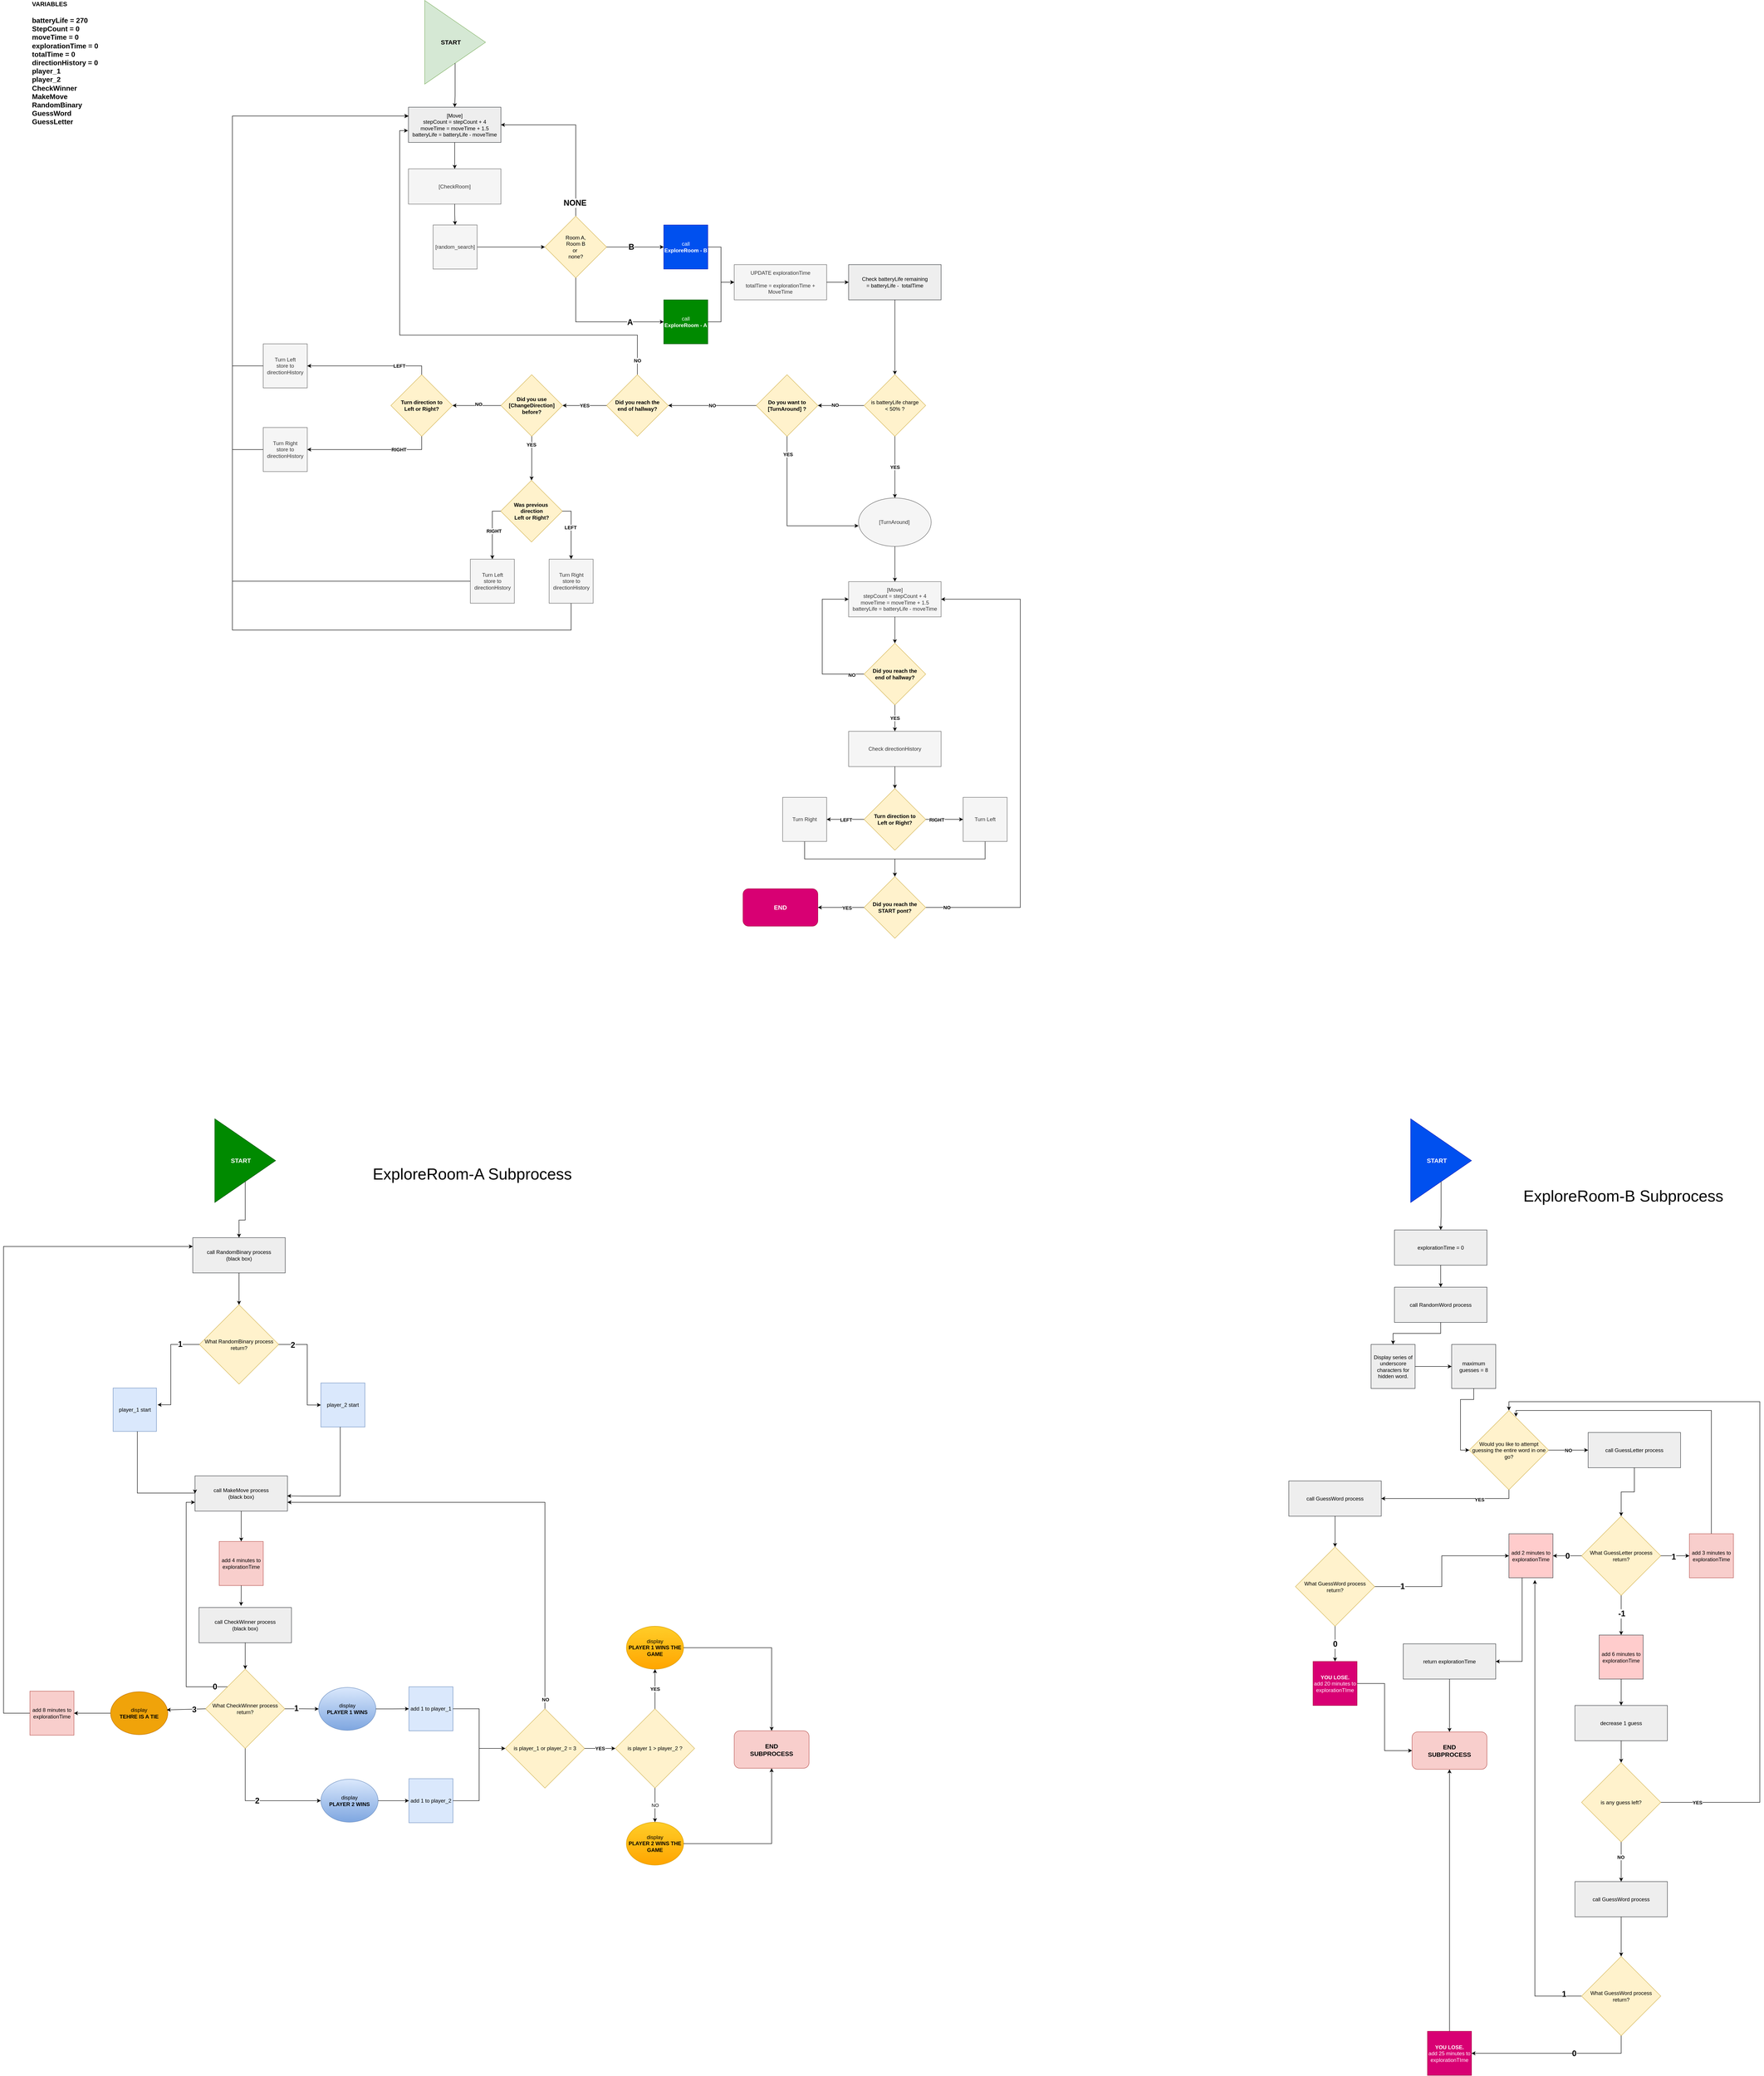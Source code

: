 <mxfile version="21.6.5" type="device">
  <diagram name="Page-1" id="dz8Ejhs3-wabitnrA54K">
    <mxGraphModel dx="4030" dy="2093" grid="1" gridSize="10" guides="1" tooltips="1" connect="1" arrows="1" fold="1" page="1" pageScale="1" pageWidth="850" pageHeight="1100" math="0" shadow="0">
      <root>
        <mxCell id="0" />
        <mxCell id="1" parent="0" />
        <mxCell id="YeZFrg8ZSaaBpucPTM_j-70" value="" style="group" parent="1" vertex="1" connectable="0">
          <mxGeometry x="2180" y="2770" width="1070" height="2172.5" as="geometry" />
        </mxCell>
        <mxCell id="YeZFrg8ZSaaBpucPTM_j-2" value="&lt;b&gt;&lt;font style=&quot;font-size: 14px;&quot;&gt;START&amp;nbsp; &amp;nbsp; &amp;nbsp;&lt;/font&gt;&lt;/b&gt;" style="triangle;whiteSpace=wrap;html=1;fillColor=#0050ef;strokeColor=#001DBC;fontColor=#ffffff;" parent="YeZFrg8ZSaaBpucPTM_j-70" vertex="1">
          <mxGeometry x="276.82" width="138.18" height="190" as="geometry" />
        </mxCell>
        <mxCell id="YeZFrg8ZSaaBpucPTM_j-3" value="&lt;span style=&quot;background-color: initial;&quot;&gt;explorationTime = 0&lt;br&gt;&lt;/span&gt;" style="rounded=0;whiteSpace=wrap;html=1;fillColor=#eeeeee;strokeColor=#36393d;" parent="YeZFrg8ZSaaBpucPTM_j-70" vertex="1">
          <mxGeometry x="240" y="252.5" width="210" height="80" as="geometry" />
        </mxCell>
        <mxCell id="YeZFrg8ZSaaBpucPTM_j-10" style="edgeStyle=orthogonalEdgeStyle;rounded=0;orthogonalLoop=1;jettySize=auto;html=1;entryX=0.5;entryY=0;entryDx=0;entryDy=0;" parent="YeZFrg8ZSaaBpucPTM_j-70" source="YeZFrg8ZSaaBpucPTM_j-2" target="YeZFrg8ZSaaBpucPTM_j-3" edge="1">
          <mxGeometry relative="1" as="geometry" />
        </mxCell>
        <mxCell id="YeZFrg8ZSaaBpucPTM_j-4" value="&lt;span style=&quot;background-color: initial;&quot;&gt;call RandomWord process&lt;br&gt;&lt;/span&gt;" style="rounded=0;whiteSpace=wrap;html=1;fillColor=#eeeeee;strokeColor=#36393d;" parent="YeZFrg8ZSaaBpucPTM_j-70" vertex="1">
          <mxGeometry x="240" y="382.5" width="210" height="80" as="geometry" />
        </mxCell>
        <mxCell id="YeZFrg8ZSaaBpucPTM_j-9" style="edgeStyle=orthogonalEdgeStyle;rounded=0;orthogonalLoop=1;jettySize=auto;html=1;entryX=0.5;entryY=0;entryDx=0;entryDy=0;" parent="YeZFrg8ZSaaBpucPTM_j-70" source="YeZFrg8ZSaaBpucPTM_j-3" target="YeZFrg8ZSaaBpucPTM_j-4" edge="1">
          <mxGeometry relative="1" as="geometry" />
        </mxCell>
        <mxCell id="YeZFrg8ZSaaBpucPTM_j-6" value="Display series of underscore characters for hidden word." style="whiteSpace=wrap;html=1;aspect=fixed;fillColor=#eeeeee;strokeColor=#36393d;" parent="YeZFrg8ZSaaBpucPTM_j-70" vertex="1">
          <mxGeometry x="186.82" y="512.5" width="100" height="100" as="geometry" />
        </mxCell>
        <mxCell id="YeZFrg8ZSaaBpucPTM_j-11" style="edgeStyle=orthogonalEdgeStyle;rounded=0;orthogonalLoop=1;jettySize=auto;html=1;entryX=0.5;entryY=0;entryDx=0;entryDy=0;" parent="YeZFrg8ZSaaBpucPTM_j-70" source="YeZFrg8ZSaaBpucPTM_j-4" target="YeZFrg8ZSaaBpucPTM_j-6" edge="1">
          <mxGeometry relative="1" as="geometry" />
        </mxCell>
        <mxCell id="YeZFrg8ZSaaBpucPTM_j-8" value="maximum guesses = 8" style="whiteSpace=wrap;html=1;aspect=fixed;fillColor=#eeeeee;strokeColor=#36393d;" parent="YeZFrg8ZSaaBpucPTM_j-70" vertex="1">
          <mxGeometry x="370" y="512.5" width="100" height="100" as="geometry" />
        </mxCell>
        <mxCell id="YeZFrg8ZSaaBpucPTM_j-12" style="edgeStyle=orthogonalEdgeStyle;rounded=0;orthogonalLoop=1;jettySize=auto;html=1;entryX=0;entryY=0.5;entryDx=0;entryDy=0;" parent="YeZFrg8ZSaaBpucPTM_j-70" source="YeZFrg8ZSaaBpucPTM_j-6" target="YeZFrg8ZSaaBpucPTM_j-8" edge="1">
          <mxGeometry relative="1" as="geometry" />
        </mxCell>
        <mxCell id="YeZFrg8ZSaaBpucPTM_j-13" value="Would you like to attempt guessing the entire word in one go?" style="rhombus;whiteSpace=wrap;html=1;fillColor=#fff2cc;strokeColor=#d6b656;" parent="YeZFrg8ZSaaBpucPTM_j-70" vertex="1">
          <mxGeometry x="410" y="662.5" width="180" height="180" as="geometry" />
        </mxCell>
        <mxCell id="YeZFrg8ZSaaBpucPTM_j-25" style="edgeStyle=orthogonalEdgeStyle;rounded=0;orthogonalLoop=1;jettySize=auto;html=1;entryX=0;entryY=0.5;entryDx=0;entryDy=0;" parent="YeZFrg8ZSaaBpucPTM_j-70" source="YeZFrg8ZSaaBpucPTM_j-8" target="YeZFrg8ZSaaBpucPTM_j-13" edge="1">
          <mxGeometry relative="1" as="geometry" />
        </mxCell>
        <mxCell id="YeZFrg8ZSaaBpucPTM_j-14" value="&lt;span style=&quot;background-color: initial;&quot;&gt;call GuessLetter process&lt;br&gt;&lt;/span&gt;" style="rounded=0;whiteSpace=wrap;html=1;fillColor=#eeeeee;strokeColor=#36393d;" parent="YeZFrg8ZSaaBpucPTM_j-70" vertex="1">
          <mxGeometry x="680" y="712.5" width="210" height="80" as="geometry" />
        </mxCell>
        <mxCell id="YeZFrg8ZSaaBpucPTM_j-17" value="&lt;b&gt;NO&lt;/b&gt;" style="edgeStyle=orthogonalEdgeStyle;rounded=0;orthogonalLoop=1;jettySize=auto;html=1;entryX=0;entryY=0.5;entryDx=0;entryDy=0;" parent="YeZFrg8ZSaaBpucPTM_j-70" source="YeZFrg8ZSaaBpucPTM_j-13" target="YeZFrg8ZSaaBpucPTM_j-14" edge="1">
          <mxGeometry relative="1" as="geometry" />
        </mxCell>
        <mxCell id="YeZFrg8ZSaaBpucPTM_j-15" value="What GuessLetter process return?" style="rhombus;whiteSpace=wrap;html=1;fillColor=#fff2cc;strokeColor=#d6b656;" parent="YeZFrg8ZSaaBpucPTM_j-70" vertex="1">
          <mxGeometry x="665" y="902.5" width="180" height="180" as="geometry" />
        </mxCell>
        <mxCell id="YeZFrg8ZSaaBpucPTM_j-18" style="edgeStyle=orthogonalEdgeStyle;rounded=0;orthogonalLoop=1;jettySize=auto;html=1;entryX=0.5;entryY=0;entryDx=0;entryDy=0;" parent="YeZFrg8ZSaaBpucPTM_j-70" source="YeZFrg8ZSaaBpucPTM_j-14" target="YeZFrg8ZSaaBpucPTM_j-15" edge="1">
          <mxGeometry relative="1" as="geometry" />
        </mxCell>
        <mxCell id="YeZFrg8ZSaaBpucPTM_j-32" style="edgeStyle=orthogonalEdgeStyle;rounded=0;orthogonalLoop=1;jettySize=auto;html=1;entryX=0.589;entryY=0.078;entryDx=0;entryDy=0;entryPerimeter=0;" parent="YeZFrg8ZSaaBpucPTM_j-70" source="YeZFrg8ZSaaBpucPTM_j-19" target="YeZFrg8ZSaaBpucPTM_j-13" edge="1">
          <mxGeometry relative="1" as="geometry">
            <Array as="points">
              <mxPoint x="960" y="662.5" />
              <mxPoint x="516" y="662.5" />
            </Array>
          </mxGeometry>
        </mxCell>
        <mxCell id="YeZFrg8ZSaaBpucPTM_j-19" value="add 3 minutes to explorationTime" style="whiteSpace=wrap;html=1;aspect=fixed;fillColor=#f8cecc;strokeColor=#b85450;" parent="YeZFrg8ZSaaBpucPTM_j-70" vertex="1">
          <mxGeometry x="910" y="942.5" width="100" height="100" as="geometry" />
        </mxCell>
        <mxCell id="YeZFrg8ZSaaBpucPTM_j-20" style="edgeStyle=orthogonalEdgeStyle;rounded=0;orthogonalLoop=1;jettySize=auto;html=1;entryX=0;entryY=0.5;entryDx=0;entryDy=0;" parent="YeZFrg8ZSaaBpucPTM_j-70" source="YeZFrg8ZSaaBpucPTM_j-15" target="YeZFrg8ZSaaBpucPTM_j-19" edge="1">
          <mxGeometry relative="1" as="geometry" />
        </mxCell>
        <mxCell id="YeZFrg8ZSaaBpucPTM_j-21" value="&lt;b&gt;&lt;font style=&quot;font-size: 18px;&quot;&gt;1&lt;/font&gt;&lt;/b&gt;" style="edgeLabel;html=1;align=center;verticalAlign=middle;resizable=0;points=[];" parent="YeZFrg8ZSaaBpucPTM_j-20" vertex="1" connectable="0">
          <mxGeometry x="-0.124" y="-2" relative="1" as="geometry">
            <mxPoint as="offset" />
          </mxGeometry>
        </mxCell>
        <mxCell id="YeZFrg8ZSaaBpucPTM_j-22" value="add 6 minutes to explorationTime" style="whiteSpace=wrap;html=1;aspect=fixed;fillColor=#ffcccc;strokeColor=#36393d;" parent="YeZFrg8ZSaaBpucPTM_j-70" vertex="1">
          <mxGeometry x="705" y="1172.5" width="100" height="100" as="geometry" />
        </mxCell>
        <mxCell id="YeZFrg8ZSaaBpucPTM_j-23" style="edgeStyle=orthogonalEdgeStyle;rounded=0;orthogonalLoop=1;jettySize=auto;html=1;entryX=0.5;entryY=0;entryDx=0;entryDy=0;" parent="YeZFrg8ZSaaBpucPTM_j-70" source="YeZFrg8ZSaaBpucPTM_j-15" target="YeZFrg8ZSaaBpucPTM_j-22" edge="1">
          <mxGeometry relative="1" as="geometry" />
        </mxCell>
        <mxCell id="YeZFrg8ZSaaBpucPTM_j-24" value="&lt;b&gt;&lt;font style=&quot;font-size: 18px;&quot;&gt;-1&lt;br&gt;&lt;/font&gt;&lt;/b&gt;" style="edgeLabel;html=1;align=center;verticalAlign=middle;resizable=0;points=[];" parent="YeZFrg8ZSaaBpucPTM_j-23" vertex="1" connectable="0">
          <mxGeometry x="-0.082" y="1" relative="1" as="geometry">
            <mxPoint as="offset" />
          </mxGeometry>
        </mxCell>
        <mxCell id="YeZFrg8ZSaaBpucPTM_j-27" value="&lt;span style=&quot;background-color: initial;&quot;&gt;decrease 1 guess&lt;br&gt;&lt;/span&gt;" style="rounded=0;whiteSpace=wrap;html=1;fillColor=#eeeeee;strokeColor=#36393d;" parent="YeZFrg8ZSaaBpucPTM_j-70" vertex="1">
          <mxGeometry x="650" y="1332.5" width="210" height="80" as="geometry" />
        </mxCell>
        <mxCell id="YeZFrg8ZSaaBpucPTM_j-28" style="edgeStyle=orthogonalEdgeStyle;rounded=0;orthogonalLoop=1;jettySize=auto;html=1;entryX=0.5;entryY=0;entryDx=0;entryDy=0;" parent="YeZFrg8ZSaaBpucPTM_j-70" source="YeZFrg8ZSaaBpucPTM_j-22" target="YeZFrg8ZSaaBpucPTM_j-27" edge="1">
          <mxGeometry relative="1" as="geometry" />
        </mxCell>
        <mxCell id="YeZFrg8ZSaaBpucPTM_j-36" style="edgeStyle=orthogonalEdgeStyle;rounded=0;orthogonalLoop=1;jettySize=auto;html=1;entryX=0.5;entryY=0;entryDx=0;entryDy=0;" parent="YeZFrg8ZSaaBpucPTM_j-70" source="YeZFrg8ZSaaBpucPTM_j-29" target="YeZFrg8ZSaaBpucPTM_j-13" edge="1">
          <mxGeometry relative="1" as="geometry">
            <Array as="points">
              <mxPoint x="1070" y="1552.5" />
              <mxPoint x="1070" y="642.5" />
              <mxPoint x="500" y="642.5" />
            </Array>
          </mxGeometry>
        </mxCell>
        <mxCell id="YeZFrg8ZSaaBpucPTM_j-37" value="&lt;b&gt;YES&lt;/b&gt;" style="edgeLabel;html=1;align=center;verticalAlign=middle;resizable=0;points=[];" parent="YeZFrg8ZSaaBpucPTM_j-36" vertex="1" connectable="0">
          <mxGeometry x="-0.904" relative="1" as="geometry">
            <mxPoint as="offset" />
          </mxGeometry>
        </mxCell>
        <mxCell id="YeZFrg8ZSaaBpucPTM_j-29" value="is any guess left?" style="rhombus;whiteSpace=wrap;html=1;fillColor=#fff2cc;strokeColor=#d6b656;" parent="YeZFrg8ZSaaBpucPTM_j-70" vertex="1">
          <mxGeometry x="665" y="1462.5" width="180" height="180" as="geometry" />
        </mxCell>
        <mxCell id="YeZFrg8ZSaaBpucPTM_j-30" style="edgeStyle=orthogonalEdgeStyle;rounded=0;orthogonalLoop=1;jettySize=auto;html=1;entryX=0.5;entryY=0;entryDx=0;entryDy=0;" parent="YeZFrg8ZSaaBpucPTM_j-70" source="YeZFrg8ZSaaBpucPTM_j-27" target="YeZFrg8ZSaaBpucPTM_j-29" edge="1">
          <mxGeometry relative="1" as="geometry" />
        </mxCell>
        <mxCell id="YeZFrg8ZSaaBpucPTM_j-38" value="add 2 minutes to explorationTime" style="whiteSpace=wrap;html=1;aspect=fixed;fillColor=#ffcccc;strokeColor=#36393d;" parent="YeZFrg8ZSaaBpucPTM_j-70" vertex="1">
          <mxGeometry x="500" y="942.5" width="100" height="100" as="geometry" />
        </mxCell>
        <mxCell id="YeZFrg8ZSaaBpucPTM_j-39" value="&lt;b&gt;&lt;font style=&quot;font-size: 18px;&quot;&gt;0&lt;/font&gt;&lt;/b&gt;" style="edgeStyle=orthogonalEdgeStyle;rounded=0;orthogonalLoop=1;jettySize=auto;html=1;entryX=1;entryY=0.5;entryDx=0;entryDy=0;" parent="YeZFrg8ZSaaBpucPTM_j-70" source="YeZFrg8ZSaaBpucPTM_j-15" target="YeZFrg8ZSaaBpucPTM_j-38" edge="1">
          <mxGeometry relative="1" as="geometry">
            <Array as="points">
              <mxPoint x="610" y="992.5" />
              <mxPoint x="610" y="992.5" />
            </Array>
          </mxGeometry>
        </mxCell>
        <mxCell id="YeZFrg8ZSaaBpucPTM_j-40" value="&lt;span style=&quot;background-color: initial;&quot;&gt;return explorationTime&lt;br&gt;&lt;/span&gt;" style="rounded=0;whiteSpace=wrap;html=1;fillColor=#eeeeee;strokeColor=#36393d;" parent="YeZFrg8ZSaaBpucPTM_j-70" vertex="1">
          <mxGeometry x="260" y="1192.5" width="210" height="80" as="geometry" />
        </mxCell>
        <mxCell id="YeZFrg8ZSaaBpucPTM_j-41" style="edgeStyle=orthogonalEdgeStyle;rounded=0;orthogonalLoop=1;jettySize=auto;html=1;entryX=1;entryY=0.5;entryDx=0;entryDy=0;" parent="YeZFrg8ZSaaBpucPTM_j-70" source="YeZFrg8ZSaaBpucPTM_j-38" target="YeZFrg8ZSaaBpucPTM_j-40" edge="1">
          <mxGeometry relative="1" as="geometry">
            <Array as="points">
              <mxPoint x="530" y="1232.5" />
            </Array>
          </mxGeometry>
        </mxCell>
        <mxCell id="YeZFrg8ZSaaBpucPTM_j-43" value="&lt;b&gt;&lt;font style=&quot;font-size: 14px;&quot;&gt;END&lt;br&gt;SUBPROCESS&lt;br&gt;&lt;/font&gt;&lt;/b&gt;" style="rounded=1;whiteSpace=wrap;html=1;fillColor=#f8cecc;strokeColor=#b85450;" parent="YeZFrg8ZSaaBpucPTM_j-70" vertex="1">
          <mxGeometry x="280.0" y="1392.5" width="170" height="85" as="geometry" />
        </mxCell>
        <mxCell id="YeZFrg8ZSaaBpucPTM_j-44" style="edgeStyle=orthogonalEdgeStyle;rounded=0;orthogonalLoop=1;jettySize=auto;html=1;entryX=0.5;entryY=0;entryDx=0;entryDy=0;" parent="YeZFrg8ZSaaBpucPTM_j-70" source="YeZFrg8ZSaaBpucPTM_j-40" target="YeZFrg8ZSaaBpucPTM_j-43" edge="1">
          <mxGeometry relative="1" as="geometry" />
        </mxCell>
        <mxCell id="YeZFrg8ZSaaBpucPTM_j-45" value="&lt;span style=&quot;background-color: initial;&quot;&gt;call GuessWord process&lt;br&gt;&lt;/span&gt;" style="rounded=0;whiteSpace=wrap;html=1;fillColor=#eeeeee;strokeColor=#36393d;" parent="YeZFrg8ZSaaBpucPTM_j-70" vertex="1">
          <mxGeometry y="822.5" width="210" height="80" as="geometry" />
        </mxCell>
        <mxCell id="YeZFrg8ZSaaBpucPTM_j-47" style="edgeStyle=orthogonalEdgeStyle;rounded=0;orthogonalLoop=1;jettySize=auto;html=1;entryX=1;entryY=0.5;entryDx=0;entryDy=0;" parent="YeZFrg8ZSaaBpucPTM_j-70" source="YeZFrg8ZSaaBpucPTM_j-13" target="YeZFrg8ZSaaBpucPTM_j-45" edge="1">
          <mxGeometry relative="1" as="geometry">
            <Array as="points">
              <mxPoint x="500" y="862.5" />
            </Array>
          </mxGeometry>
        </mxCell>
        <mxCell id="YeZFrg8ZSaaBpucPTM_j-48" value="&lt;b&gt;YES&lt;/b&gt;" style="edgeLabel;html=1;align=center;verticalAlign=middle;resizable=0;points=[];" parent="YeZFrg8ZSaaBpucPTM_j-47" vertex="1" connectable="0">
          <mxGeometry x="-0.438" y="2" relative="1" as="geometry">
            <mxPoint as="offset" />
          </mxGeometry>
        </mxCell>
        <mxCell id="YeZFrg8ZSaaBpucPTM_j-51" style="edgeStyle=orthogonalEdgeStyle;rounded=0;orthogonalLoop=1;jettySize=auto;html=1;entryX=0;entryY=0.5;entryDx=0;entryDy=0;" parent="YeZFrg8ZSaaBpucPTM_j-70" source="YeZFrg8ZSaaBpucPTM_j-49" target="YeZFrg8ZSaaBpucPTM_j-38" edge="1">
          <mxGeometry relative="1" as="geometry" />
        </mxCell>
        <mxCell id="YeZFrg8ZSaaBpucPTM_j-52" value="&lt;font style=&quot;font-size: 18px;&quot;&gt;&lt;b&gt;1&lt;/b&gt;&lt;/font&gt;" style="edgeLabel;html=1;align=center;verticalAlign=middle;resizable=0;points=[];" parent="YeZFrg8ZSaaBpucPTM_j-51" vertex="1" connectable="0">
          <mxGeometry x="-0.665" y="1" relative="1" as="geometry">
            <mxPoint as="offset" />
          </mxGeometry>
        </mxCell>
        <mxCell id="YeZFrg8ZSaaBpucPTM_j-49" value="What GuessWord process return?" style="rhombus;whiteSpace=wrap;html=1;fillColor=#fff2cc;strokeColor=#d6b656;" parent="YeZFrg8ZSaaBpucPTM_j-70" vertex="1">
          <mxGeometry x="15" y="972.5" width="180" height="180" as="geometry" />
        </mxCell>
        <mxCell id="YeZFrg8ZSaaBpucPTM_j-50" style="edgeStyle=orthogonalEdgeStyle;rounded=0;orthogonalLoop=1;jettySize=auto;html=1;entryX=0.5;entryY=0;entryDx=0;entryDy=0;" parent="YeZFrg8ZSaaBpucPTM_j-70" source="YeZFrg8ZSaaBpucPTM_j-45" target="YeZFrg8ZSaaBpucPTM_j-49" edge="1">
          <mxGeometry relative="1" as="geometry" />
        </mxCell>
        <mxCell id="YeZFrg8ZSaaBpucPTM_j-55" style="edgeStyle=orthogonalEdgeStyle;rounded=0;orthogonalLoop=1;jettySize=auto;html=1;entryX=0;entryY=0.5;entryDx=0;entryDy=0;" parent="YeZFrg8ZSaaBpucPTM_j-70" source="YeZFrg8ZSaaBpucPTM_j-53" target="YeZFrg8ZSaaBpucPTM_j-43" edge="1">
          <mxGeometry relative="1" as="geometry" />
        </mxCell>
        <mxCell id="YeZFrg8ZSaaBpucPTM_j-53" value="&lt;b&gt;YOU LOSE.&lt;br&gt;&lt;/b&gt;add 20 minutes to explorationTIme" style="whiteSpace=wrap;html=1;aspect=fixed;fillColor=#d80073;fontColor=#ffffff;strokeColor=#A50040;" parent="YeZFrg8ZSaaBpucPTM_j-70" vertex="1">
          <mxGeometry x="55" y="1232.5" width="100" height="100" as="geometry" />
        </mxCell>
        <mxCell id="YeZFrg8ZSaaBpucPTM_j-54" value="&lt;b&gt;&lt;font style=&quot;font-size: 18px;&quot;&gt;0&lt;/font&gt;&lt;/b&gt;" style="edgeStyle=orthogonalEdgeStyle;rounded=0;orthogonalLoop=1;jettySize=auto;html=1;entryX=0.5;entryY=0;entryDx=0;entryDy=0;" parent="YeZFrg8ZSaaBpucPTM_j-70" source="YeZFrg8ZSaaBpucPTM_j-49" target="YeZFrg8ZSaaBpucPTM_j-53" edge="1">
          <mxGeometry relative="1" as="geometry">
            <Array as="points">
              <mxPoint x="105" y="1182.5" />
              <mxPoint x="105" y="1182.5" />
            </Array>
          </mxGeometry>
        </mxCell>
        <mxCell id="YeZFrg8ZSaaBpucPTM_j-56" value="&lt;span style=&quot;background-color: initial;&quot;&gt;call GuessWord process&lt;br&gt;&lt;/span&gt;" style="rounded=0;whiteSpace=wrap;html=1;fillColor=#eeeeee;strokeColor=#36393d;" parent="YeZFrg8ZSaaBpucPTM_j-70" vertex="1">
          <mxGeometry x="650" y="1732.5" width="210" height="80" as="geometry" />
        </mxCell>
        <mxCell id="YeZFrg8ZSaaBpucPTM_j-57" style="edgeStyle=orthogonalEdgeStyle;rounded=0;orthogonalLoop=1;jettySize=auto;html=1;entryX=0.5;entryY=0;entryDx=0;entryDy=0;" parent="YeZFrg8ZSaaBpucPTM_j-70" source="YeZFrg8ZSaaBpucPTM_j-29" target="YeZFrg8ZSaaBpucPTM_j-56" edge="1">
          <mxGeometry relative="1" as="geometry" />
        </mxCell>
        <mxCell id="YeZFrg8ZSaaBpucPTM_j-58" value="&lt;b&gt;NO&lt;/b&gt;" style="edgeLabel;html=1;align=center;verticalAlign=middle;resizable=0;points=[];" parent="YeZFrg8ZSaaBpucPTM_j-57" vertex="1" connectable="0">
          <mxGeometry x="-0.234" y="-1" relative="1" as="geometry">
            <mxPoint as="offset" />
          </mxGeometry>
        </mxCell>
        <mxCell id="YeZFrg8ZSaaBpucPTM_j-62" style="edgeStyle=orthogonalEdgeStyle;rounded=0;orthogonalLoop=1;jettySize=auto;html=1;entryX=0.59;entryY=1.051;entryDx=0;entryDy=0;entryPerimeter=0;" parent="YeZFrg8ZSaaBpucPTM_j-70" source="YeZFrg8ZSaaBpucPTM_j-59" target="YeZFrg8ZSaaBpucPTM_j-38" edge="1">
          <mxGeometry relative="1" as="geometry">
            <Array as="points">
              <mxPoint x="559" y="1992.5" />
            </Array>
          </mxGeometry>
        </mxCell>
        <mxCell id="YeZFrg8ZSaaBpucPTM_j-63" value="&lt;font style=&quot;font-size: 18px;&quot;&gt;&lt;b&gt;1&lt;/b&gt;&lt;/font&gt;" style="edgeLabel;html=1;align=center;verticalAlign=middle;resizable=0;points=[];" parent="YeZFrg8ZSaaBpucPTM_j-62" vertex="1" connectable="0">
          <mxGeometry x="-0.924" y="-5" relative="1" as="geometry">
            <mxPoint as="offset" />
          </mxGeometry>
        </mxCell>
        <mxCell id="YeZFrg8ZSaaBpucPTM_j-59" value="What GuessWord process return?" style="rhombus;whiteSpace=wrap;html=1;fillColor=#fff2cc;strokeColor=#d6b656;" parent="YeZFrg8ZSaaBpucPTM_j-70" vertex="1">
          <mxGeometry x="665" y="1902.5" width="180" height="180" as="geometry" />
        </mxCell>
        <mxCell id="YeZFrg8ZSaaBpucPTM_j-61" style="edgeStyle=orthogonalEdgeStyle;rounded=0;orthogonalLoop=1;jettySize=auto;html=1;entryX=0.5;entryY=0;entryDx=0;entryDy=0;" parent="YeZFrg8ZSaaBpucPTM_j-70" source="YeZFrg8ZSaaBpucPTM_j-56" target="YeZFrg8ZSaaBpucPTM_j-59" edge="1">
          <mxGeometry relative="1" as="geometry" />
        </mxCell>
        <mxCell id="YeZFrg8ZSaaBpucPTM_j-68" style="edgeStyle=orthogonalEdgeStyle;rounded=0;orthogonalLoop=1;jettySize=auto;html=1;entryX=0.5;entryY=1;entryDx=0;entryDy=0;" parent="YeZFrg8ZSaaBpucPTM_j-70" source="YeZFrg8ZSaaBpucPTM_j-64" target="YeZFrg8ZSaaBpucPTM_j-43" edge="1">
          <mxGeometry relative="1" as="geometry" />
        </mxCell>
        <mxCell id="YeZFrg8ZSaaBpucPTM_j-64" value="&lt;b&gt;YOU LOSE.&lt;/b&gt;&lt;br&gt;add 25 minutes to explorationTIme" style="whiteSpace=wrap;html=1;aspect=fixed;fillColor=#d80073;fontColor=#ffffff;strokeColor=#A50040;" parent="YeZFrg8ZSaaBpucPTM_j-70" vertex="1">
          <mxGeometry x="315" y="2072.5" width="100" height="100" as="geometry" />
        </mxCell>
        <mxCell id="YeZFrg8ZSaaBpucPTM_j-66" style="edgeStyle=orthogonalEdgeStyle;rounded=0;orthogonalLoop=1;jettySize=auto;html=1;entryX=1;entryY=0.5;entryDx=0;entryDy=0;" parent="YeZFrg8ZSaaBpucPTM_j-70" source="YeZFrg8ZSaaBpucPTM_j-59" target="YeZFrg8ZSaaBpucPTM_j-64" edge="1">
          <mxGeometry relative="1" as="geometry">
            <Array as="points">
              <mxPoint x="755" y="2122.5" />
            </Array>
          </mxGeometry>
        </mxCell>
        <mxCell id="YeZFrg8ZSaaBpucPTM_j-67" value="&lt;b&gt;&lt;font style=&quot;font-size: 18px;&quot;&gt;0&lt;/font&gt;&lt;/b&gt;" style="edgeLabel;html=1;align=center;verticalAlign=middle;resizable=0;points=[];" parent="YeZFrg8ZSaaBpucPTM_j-66" vertex="1" connectable="0">
          <mxGeometry x="-0.223" relative="1" as="geometry">
            <mxPoint as="offset" />
          </mxGeometry>
        </mxCell>
        <mxCell id="YeZFrg8ZSaaBpucPTM_j-69" value="&lt;font style=&quot;font-size: 36px;&quot;&gt;ExploreRoom-B Subprocess&lt;/font&gt;" style="text;html=1;strokeColor=none;fillColor=none;align=center;verticalAlign=middle;whiteSpace=wrap;rounded=0;" parent="YeZFrg8ZSaaBpucPTM_j-70" vertex="1">
          <mxGeometry x="510" y="160" width="500" height="30" as="geometry" />
        </mxCell>
        <mxCell id="YeZFrg8ZSaaBpucPTM_j-72" value="&lt;div style=&quot;text-align: left;&quot;&gt;&lt;span style=&quot;background-color: initial;&quot;&gt;&lt;b&gt;&lt;font style=&quot;font-size: 14px;&quot;&gt;VARIABLES&lt;/font&gt;&lt;/b&gt;&lt;/span&gt;&lt;/div&gt;&lt;div style=&quot;text-align: left;&quot;&gt;&lt;font size=&quot;3&quot;&gt;&lt;br&gt;&lt;/font&gt;&lt;/div&gt;&lt;div style=&quot;text-align: left;&quot;&gt;&lt;span style=&quot;background-color: initial;&quot;&gt;&lt;b&gt;&lt;font size=&quot;3&quot;&gt;batteryLife = 270&lt;/font&gt;&lt;/b&gt;&lt;/span&gt;&lt;/div&gt;&lt;div style=&quot;text-align: left;&quot;&gt;&lt;span style=&quot;background-color: initial;&quot;&gt;&lt;b&gt;&lt;font size=&quot;3&quot;&gt;StepCount = 0&lt;/font&gt;&lt;/b&gt;&lt;/span&gt;&lt;/div&gt;&lt;div style=&quot;text-align: left;&quot;&gt;&lt;span style=&quot;background-color: initial;&quot;&gt;&lt;b&gt;&lt;font size=&quot;3&quot;&gt;moveTime = 0&lt;/font&gt;&lt;/b&gt;&lt;/span&gt;&lt;/div&gt;&lt;div style=&quot;text-align: left;&quot;&gt;&lt;span style=&quot;background-color: initial;&quot;&gt;&lt;b&gt;&lt;font size=&quot;3&quot;&gt;explorationTime = 0&lt;/font&gt;&lt;/b&gt;&lt;/span&gt;&lt;/div&gt;&lt;div style=&quot;text-align: left;&quot;&gt;&lt;span style=&quot;background-color: initial;&quot;&gt;&lt;b&gt;&lt;font size=&quot;3&quot;&gt;totalTime = 0&lt;/font&gt;&lt;/b&gt;&lt;/span&gt;&lt;/div&gt;&lt;div style=&quot;text-align: left;&quot;&gt;&lt;span style=&quot;background-color: initial;&quot;&gt;&lt;b&gt;&lt;font size=&quot;3&quot;&gt;directionHistory = 0&lt;/font&gt;&lt;/b&gt;&lt;/span&gt;&lt;/div&gt;&lt;div style=&quot;text-align: left;&quot;&gt;&lt;span style=&quot;background-color: initial;&quot;&gt;&lt;b&gt;&lt;font size=&quot;3&quot;&gt;player_1&lt;br&gt;player_2&lt;/font&gt;&lt;/b&gt;&lt;/span&gt;&lt;/div&gt;&lt;div style=&quot;text-align: left;&quot;&gt;&lt;font size=&quot;3&quot;&gt;&lt;b&gt;CheckWinner&lt;br&gt;MakeMove&lt;/b&gt;&lt;/font&gt;&lt;/div&gt;&lt;div style=&quot;text-align: left;&quot;&gt;&lt;font size=&quot;3&quot;&gt;&lt;b&gt;RandomBinary&lt;/b&gt;&lt;/font&gt;&lt;/div&gt;&lt;div style=&quot;text-align: left;&quot;&gt;&lt;font size=&quot;3&quot;&gt;&lt;b&gt;GuessWord&lt;br&gt;GuessLetter&lt;/b&gt;&lt;/font&gt;&lt;/div&gt;&lt;div style=&quot;text-align: left;&quot;&gt;&lt;font size=&quot;3&quot;&gt;&lt;b&gt;&lt;br&gt;&lt;/b&gt;&lt;/font&gt;&lt;/div&gt;&lt;div style=&quot;text-align: left;&quot;&gt;&lt;font size=&quot;3&quot;&gt;&lt;b&gt;&lt;br&gt;&lt;/b&gt;&lt;/font&gt;&lt;/div&gt;&lt;div style=&quot;text-align: left;&quot;&gt;&lt;span style=&quot;background-color: initial;&quot;&gt;&lt;b&gt;&lt;font size=&quot;3&quot;&gt;&lt;br&gt;&lt;/font&gt;&lt;/b&gt;&lt;/span&gt;&lt;/div&gt;" style="text;html=1;align=center;verticalAlign=middle;whiteSpace=wrap;rounded=0;" parent="1" vertex="1">
          <mxGeometry x="-700" y="320" width="200" height="162.5" as="geometry" />
        </mxCell>
        <mxCell id="YeZFrg8ZSaaBpucPTM_j-282" value="" style="group" parent="1" vertex="1" connectable="0">
          <mxGeometry x="-740" y="2770" width="1830" height="1695" as="geometry" />
        </mxCell>
        <mxCell id="YeZFrg8ZSaaBpucPTM_j-154" value="&lt;b&gt;&lt;font style=&quot;font-size: 14px;&quot;&gt;START&amp;nbsp; &amp;nbsp; &amp;nbsp;&lt;/font&gt;&lt;/b&gt;" style="triangle;whiteSpace=wrap;html=1;fillColor=#008a00;strokeColor=#005700;fontColor=#ffffff;" parent="YeZFrg8ZSaaBpucPTM_j-282" vertex="1">
          <mxGeometry x="480" width="138.18" height="190" as="geometry" />
        </mxCell>
        <mxCell id="YeZFrg8ZSaaBpucPTM_j-155" value="&lt;span style=&quot;background-color: initial;&quot;&gt;call RandomBinary process&lt;br&gt;(black box)&lt;br&gt;&lt;/span&gt;" style="rounded=0;whiteSpace=wrap;html=1;fillColor=#eeeeee;strokeColor=#36393d;" parent="YeZFrg8ZSaaBpucPTM_j-282" vertex="1">
          <mxGeometry x="430" y="270" width="210" height="80" as="geometry" />
        </mxCell>
        <mxCell id="YeZFrg8ZSaaBpucPTM_j-158" style="edgeStyle=orthogonalEdgeStyle;rounded=0;orthogonalLoop=1;jettySize=auto;html=1;entryX=0.5;entryY=0;entryDx=0;entryDy=0;" parent="YeZFrg8ZSaaBpucPTM_j-282" source="YeZFrg8ZSaaBpucPTM_j-154" target="YeZFrg8ZSaaBpucPTM_j-155" edge="1">
          <mxGeometry relative="1" as="geometry" />
        </mxCell>
        <mxCell id="YeZFrg8ZSaaBpucPTM_j-157" value="What RandomBinary process return?" style="rhombus;whiteSpace=wrap;html=1;fillColor=#fff2cc;strokeColor=#d6b656;" parent="YeZFrg8ZSaaBpucPTM_j-282" vertex="1">
          <mxGeometry x="445" y="422.5" width="180" height="180" as="geometry" />
        </mxCell>
        <mxCell id="YeZFrg8ZSaaBpucPTM_j-168" style="edgeStyle=orthogonalEdgeStyle;rounded=0;orthogonalLoop=1;jettySize=auto;html=1;entryX=0.5;entryY=0;entryDx=0;entryDy=0;" parent="YeZFrg8ZSaaBpucPTM_j-282" source="YeZFrg8ZSaaBpucPTM_j-155" target="YeZFrg8ZSaaBpucPTM_j-157" edge="1">
          <mxGeometry relative="1" as="geometry" />
        </mxCell>
        <mxCell id="YeZFrg8ZSaaBpucPTM_j-161" value="player_1 start" style="whiteSpace=wrap;html=1;aspect=fixed;fillColor=#dae8fc;strokeColor=#6c8ebf;" parent="YeZFrg8ZSaaBpucPTM_j-282" vertex="1">
          <mxGeometry x="249" y="611.5" width="98.5" height="98.5" as="geometry" />
        </mxCell>
        <mxCell id="YeZFrg8ZSaaBpucPTM_j-163" style="edgeStyle=orthogonalEdgeStyle;rounded=0;orthogonalLoop=1;jettySize=auto;html=1;entryX=1.025;entryY=0.386;entryDx=0;entryDy=0;entryPerimeter=0;" parent="YeZFrg8ZSaaBpucPTM_j-282" source="YeZFrg8ZSaaBpucPTM_j-157" target="YeZFrg8ZSaaBpucPTM_j-161" edge="1">
          <mxGeometry relative="1" as="geometry">
            <Array as="points">
              <mxPoint x="380" y="513" />
              <mxPoint x="380" y="649" />
            </Array>
          </mxGeometry>
        </mxCell>
        <mxCell id="YeZFrg8ZSaaBpucPTM_j-169" value="&lt;font style=&quot;font-size: 18px;&quot;&gt;&lt;b&gt;1&lt;/b&gt;&lt;/font&gt;" style="edgeLabel;html=1;align=center;verticalAlign=middle;resizable=0;points=[];" parent="YeZFrg8ZSaaBpucPTM_j-163" vertex="1" connectable="0">
          <mxGeometry x="-0.618" y="-1" relative="1" as="geometry">
            <mxPoint as="offset" />
          </mxGeometry>
        </mxCell>
        <mxCell id="YeZFrg8ZSaaBpucPTM_j-162" value="player_2 start" style="whiteSpace=wrap;html=1;aspect=fixed;fillColor=#dae8fc;strokeColor=#6c8ebf;" parent="YeZFrg8ZSaaBpucPTM_j-282" vertex="1">
          <mxGeometry x="721" y="600" width="100" height="100" as="geometry" />
        </mxCell>
        <mxCell id="YeZFrg8ZSaaBpucPTM_j-164" style="edgeStyle=orthogonalEdgeStyle;rounded=0;orthogonalLoop=1;jettySize=auto;html=1;entryX=0;entryY=0.5;entryDx=0;entryDy=0;" parent="YeZFrg8ZSaaBpucPTM_j-282" source="YeZFrg8ZSaaBpucPTM_j-157" target="YeZFrg8ZSaaBpucPTM_j-162" edge="1">
          <mxGeometry relative="1" as="geometry">
            <Array as="points">
              <mxPoint x="690" y="513" />
              <mxPoint x="690" y="650" />
            </Array>
          </mxGeometry>
        </mxCell>
        <mxCell id="YeZFrg8ZSaaBpucPTM_j-170" value="&lt;font style=&quot;font-size: 18px;&quot;&gt;&lt;b&gt;2&lt;/b&gt;&lt;/font&gt;" style="edgeLabel;html=1;align=center;verticalAlign=middle;resizable=0;points=[];" parent="YeZFrg8ZSaaBpucPTM_j-164" vertex="1" connectable="0">
          <mxGeometry x="-0.726" y="-1" relative="1" as="geometry">
            <mxPoint as="offset" />
          </mxGeometry>
        </mxCell>
        <mxCell id="YeZFrg8ZSaaBpucPTM_j-165" value="&lt;span style=&quot;background-color: initial;&quot;&gt;call MakeMove process&lt;br&gt;(black box)&lt;br&gt;&lt;/span&gt;" style="rounded=0;whiteSpace=wrap;html=1;fillColor=#eeeeee;strokeColor=#36393d;" parent="YeZFrg8ZSaaBpucPTM_j-282" vertex="1">
          <mxGeometry x="435" y="811" width="210" height="80" as="geometry" />
        </mxCell>
        <mxCell id="YeZFrg8ZSaaBpucPTM_j-166" style="edgeStyle=orthogonalEdgeStyle;rounded=0;orthogonalLoop=1;jettySize=auto;html=1;entryX=0;entryY=0.5;entryDx=0;entryDy=0;" parent="YeZFrg8ZSaaBpucPTM_j-282" source="YeZFrg8ZSaaBpucPTM_j-161" target="YeZFrg8ZSaaBpucPTM_j-165" edge="1">
          <mxGeometry relative="1" as="geometry">
            <Array as="points">
              <mxPoint x="304" y="850" />
            </Array>
          </mxGeometry>
        </mxCell>
        <mxCell id="YeZFrg8ZSaaBpucPTM_j-167" style="edgeStyle=orthogonalEdgeStyle;rounded=0;orthogonalLoop=1;jettySize=auto;html=1;entryX=0.997;entryY=0.569;entryDx=0;entryDy=0;entryPerimeter=0;" parent="YeZFrg8ZSaaBpucPTM_j-282" source="YeZFrg8ZSaaBpucPTM_j-162" target="YeZFrg8ZSaaBpucPTM_j-165" edge="1">
          <mxGeometry relative="1" as="geometry">
            <Array as="points">
              <mxPoint x="765" y="857" />
              <mxPoint x="680" y="857" />
            </Array>
          </mxGeometry>
        </mxCell>
        <mxCell id="YeZFrg8ZSaaBpucPTM_j-171" value="add 4 minutes to explorationTime" style="whiteSpace=wrap;html=1;aspect=fixed;fillColor=#f8cecc;strokeColor=#b85450;" parent="YeZFrg8ZSaaBpucPTM_j-282" vertex="1">
          <mxGeometry x="490" y="960" width="100" height="100" as="geometry" />
        </mxCell>
        <mxCell id="YeZFrg8ZSaaBpucPTM_j-172" style="edgeStyle=orthogonalEdgeStyle;rounded=0;orthogonalLoop=1;jettySize=auto;html=1;entryX=0.5;entryY=0;entryDx=0;entryDy=0;" parent="YeZFrg8ZSaaBpucPTM_j-282" source="YeZFrg8ZSaaBpucPTM_j-165" target="YeZFrg8ZSaaBpucPTM_j-171" edge="1">
          <mxGeometry relative="1" as="geometry" />
        </mxCell>
        <mxCell id="YeZFrg8ZSaaBpucPTM_j-173" value="&lt;span style=&quot;background-color: initial;&quot;&gt;call CheckWinner process&lt;br&gt;(black box)&lt;br&gt;&lt;/span&gt;" style="rounded=0;whiteSpace=wrap;html=1;fillColor=#eeeeee;strokeColor=#36393d;" parent="YeZFrg8ZSaaBpucPTM_j-282" vertex="1">
          <mxGeometry x="444.09" y="1110" width="210" height="80" as="geometry" />
        </mxCell>
        <mxCell id="YeZFrg8ZSaaBpucPTM_j-201" style="edgeStyle=orthogonalEdgeStyle;rounded=0;orthogonalLoop=1;jettySize=auto;html=1;entryX=0.455;entryY=-0.047;entryDx=0;entryDy=0;entryPerimeter=0;" parent="YeZFrg8ZSaaBpucPTM_j-282" source="YeZFrg8ZSaaBpucPTM_j-171" target="YeZFrg8ZSaaBpucPTM_j-173" edge="1">
          <mxGeometry relative="1" as="geometry" />
        </mxCell>
        <mxCell id="YeZFrg8ZSaaBpucPTM_j-204" style="edgeStyle=orthogonalEdgeStyle;rounded=0;orthogonalLoop=1;jettySize=auto;html=1;entryX=0;entryY=0.75;entryDx=0;entryDy=0;" parent="YeZFrg8ZSaaBpucPTM_j-282" source="YeZFrg8ZSaaBpucPTM_j-175" target="YeZFrg8ZSaaBpucPTM_j-165" edge="1">
          <mxGeometry relative="1" as="geometry">
            <Array as="points">
              <mxPoint x="415" y="1290" />
              <mxPoint x="415" y="871" />
            </Array>
          </mxGeometry>
        </mxCell>
        <mxCell id="YeZFrg8ZSaaBpucPTM_j-205" value="&lt;font style=&quot;font-size: 18px;&quot;&gt;&lt;b&gt;0&lt;/b&gt;&lt;/font&gt;" style="edgeLabel;html=1;align=center;verticalAlign=middle;resizable=0;points=[];" parent="YeZFrg8ZSaaBpucPTM_j-204" vertex="1" connectable="0">
          <mxGeometry x="-0.889" relative="1" as="geometry">
            <mxPoint as="offset" />
          </mxGeometry>
        </mxCell>
        <mxCell id="YeZFrg8ZSaaBpucPTM_j-175" value="What CheckWinner process return?" style="rhombus;whiteSpace=wrap;html=1;fillColor=#fff2cc;strokeColor=#d6b656;" parent="YeZFrg8ZSaaBpucPTM_j-282" vertex="1">
          <mxGeometry x="459.09" y="1250" width="180" height="180" as="geometry" />
        </mxCell>
        <mxCell id="YeZFrg8ZSaaBpucPTM_j-203" style="edgeStyle=orthogonalEdgeStyle;rounded=0;orthogonalLoop=1;jettySize=auto;html=1;entryX=0.5;entryY=0;entryDx=0;entryDy=0;" parent="YeZFrg8ZSaaBpucPTM_j-282" source="YeZFrg8ZSaaBpucPTM_j-173" target="YeZFrg8ZSaaBpucPTM_j-175" edge="1">
          <mxGeometry relative="1" as="geometry" />
        </mxCell>
        <mxCell id="YeZFrg8ZSaaBpucPTM_j-189" style="edgeStyle=orthogonalEdgeStyle;rounded=0;orthogonalLoop=1;jettySize=auto;html=1;entryX=0;entryY=0.25;entryDx=0;entryDy=0;" parent="YeZFrg8ZSaaBpucPTM_j-282" source="YeZFrg8ZSaaBpucPTM_j-184" target="YeZFrg8ZSaaBpucPTM_j-155" edge="1">
          <mxGeometry relative="1" as="geometry">
            <Array as="points">
              <mxPoint y="1350" />
              <mxPoint y="290" />
            </Array>
          </mxGeometry>
        </mxCell>
        <mxCell id="YeZFrg8ZSaaBpucPTM_j-184" value="add 8 minutes to explorationTime" style="whiteSpace=wrap;html=1;aspect=fixed;fillColor=#f8cecc;strokeColor=#b85450;" parent="YeZFrg8ZSaaBpucPTM_j-282" vertex="1">
          <mxGeometry x="60.0" y="1300" width="100" height="100" as="geometry" />
        </mxCell>
        <mxCell id="YeZFrg8ZSaaBpucPTM_j-187" style="edgeStyle=orthogonalEdgeStyle;rounded=0;orthogonalLoop=1;jettySize=auto;html=1;entryX=1;entryY=0.5;entryDx=0;entryDy=0;" parent="YeZFrg8ZSaaBpucPTM_j-282" source="YeZFrg8ZSaaBpucPTM_j-185" target="YeZFrg8ZSaaBpucPTM_j-184" edge="1">
          <mxGeometry relative="1" as="geometry" />
        </mxCell>
        <mxCell id="YeZFrg8ZSaaBpucPTM_j-185" value="display&lt;br style=&quot;border-color: var(--border-color);&quot;&gt;&lt;b&gt;TEHRE IS A TIE&lt;/b&gt;" style="ellipse;whiteSpace=wrap;html=1;fillColor=#f0a30a;strokeColor=#BD7000;fontColor=#000000;" parent="YeZFrg8ZSaaBpucPTM_j-282" vertex="1">
          <mxGeometry x="243.25" y="1301.25" width="130" height="97.5" as="geometry" />
        </mxCell>
        <mxCell id="YeZFrg8ZSaaBpucPTM_j-190" value="display&lt;br style=&quot;border-color: var(--border-color);&quot;&gt;&lt;b&gt;PLAYER 1 WINS&lt;/b&gt;" style="ellipse;whiteSpace=wrap;html=1;fillColor=#dae8fc;strokeColor=#6c8ebf;gradientColor=#7ea6e0;" parent="YeZFrg8ZSaaBpucPTM_j-282" vertex="1">
          <mxGeometry x="716" y="1291.5" width="130" height="97.5" as="geometry" />
        </mxCell>
        <mxCell id="YeZFrg8ZSaaBpucPTM_j-192" style="edgeStyle=orthogonalEdgeStyle;rounded=0;orthogonalLoop=1;jettySize=auto;html=1;entryX=0;entryY=0.5;entryDx=0;entryDy=0;" parent="YeZFrg8ZSaaBpucPTM_j-282" source="YeZFrg8ZSaaBpucPTM_j-175" target="YeZFrg8ZSaaBpucPTM_j-190" edge="1">
          <mxGeometry relative="1" as="geometry" />
        </mxCell>
        <mxCell id="YeZFrg8ZSaaBpucPTM_j-194" value="&lt;b&gt;&lt;font style=&quot;font-size: 18px;&quot;&gt;1&lt;/font&gt;&lt;/b&gt;" style="edgeLabel;html=1;align=center;verticalAlign=middle;resizable=0;points=[];" parent="YeZFrg8ZSaaBpucPTM_j-192" vertex="1" connectable="0">
          <mxGeometry x="-0.341" y="1" relative="1" as="geometry">
            <mxPoint as="offset" />
          </mxGeometry>
        </mxCell>
        <mxCell id="YeZFrg8ZSaaBpucPTM_j-191" value="display&lt;br style=&quot;border-color: var(--border-color);&quot;&gt;&lt;b&gt;PLAYER 2 WINS&lt;/b&gt;" style="ellipse;whiteSpace=wrap;html=1;fillColor=#dae8fc;gradientColor=#7ea6e0;strokeColor=#6c8ebf;" parent="YeZFrg8ZSaaBpucPTM_j-282" vertex="1">
          <mxGeometry x="721.0" y="1500" width="130" height="97.5" as="geometry" />
        </mxCell>
        <mxCell id="YeZFrg8ZSaaBpucPTM_j-207" value="&lt;b&gt;&lt;font style=&quot;font-size: 18px;&quot;&gt;2&lt;/font&gt;&lt;/b&gt;" style="edgeStyle=orthogonalEdgeStyle;rounded=0;orthogonalLoop=1;jettySize=auto;html=1;entryX=0;entryY=0.5;entryDx=0;entryDy=0;" parent="YeZFrg8ZSaaBpucPTM_j-282" source="YeZFrg8ZSaaBpucPTM_j-175" target="YeZFrg8ZSaaBpucPTM_j-191" edge="1">
          <mxGeometry relative="1" as="geometry">
            <Array as="points">
              <mxPoint x="549" y="1549" />
            </Array>
          </mxGeometry>
        </mxCell>
        <mxCell id="YeZFrg8ZSaaBpucPTM_j-195" value="" style="endArrow=classic;html=1;rounded=0;entryX=0.981;entryY=0.423;entryDx=0;entryDy=0;exitX=0;exitY=0.5;exitDx=0;exitDy=0;entryPerimeter=0;" parent="YeZFrg8ZSaaBpucPTM_j-282" source="YeZFrg8ZSaaBpucPTM_j-175" target="YeZFrg8ZSaaBpucPTM_j-185" edge="1">
          <mxGeometry width="50" height="50" relative="1" as="geometry">
            <mxPoint x="920" y="1120" as="sourcePoint" />
            <mxPoint x="1040" y="1020" as="targetPoint" />
            <Array as="points" />
          </mxGeometry>
        </mxCell>
        <mxCell id="YeZFrg8ZSaaBpucPTM_j-196" value="&lt;font style=&quot;font-size: 18px;&quot;&gt;&lt;b&gt;3&lt;/b&gt;&lt;/font&gt;" style="edgeLabel;html=1;align=center;verticalAlign=middle;resizable=0;points=[];" parent="YeZFrg8ZSaaBpucPTM_j-195" vertex="1" connectable="0">
          <mxGeometry x="-0.41" y="1" relative="1" as="geometry">
            <mxPoint as="offset" />
          </mxGeometry>
        </mxCell>
        <mxCell id="YeZFrg8ZSaaBpucPTM_j-197" value="add 1 to player_1" style="whiteSpace=wrap;html=1;aspect=fixed;fillColor=#dae8fc;strokeColor=#6c8ebf;" parent="YeZFrg8ZSaaBpucPTM_j-282" vertex="1">
          <mxGeometry x="921" y="1290" width="100" height="100" as="geometry" />
        </mxCell>
        <mxCell id="YeZFrg8ZSaaBpucPTM_j-199" style="edgeStyle=orthogonalEdgeStyle;rounded=0;orthogonalLoop=1;jettySize=auto;html=1;entryX=0;entryY=0.5;entryDx=0;entryDy=0;" parent="YeZFrg8ZSaaBpucPTM_j-282" source="YeZFrg8ZSaaBpucPTM_j-190" target="YeZFrg8ZSaaBpucPTM_j-197" edge="1">
          <mxGeometry relative="1" as="geometry" />
        </mxCell>
        <mxCell id="YeZFrg8ZSaaBpucPTM_j-198" value="add 1 to player_2" style="whiteSpace=wrap;html=1;aspect=fixed;fillColor=#dae8fc;strokeColor=#6c8ebf;" parent="YeZFrg8ZSaaBpucPTM_j-282" vertex="1">
          <mxGeometry x="921" y="1498.75" width="100" height="100" as="geometry" />
        </mxCell>
        <mxCell id="YeZFrg8ZSaaBpucPTM_j-206" style="edgeStyle=orthogonalEdgeStyle;rounded=0;orthogonalLoop=1;jettySize=auto;html=1;entryX=0;entryY=0.5;entryDx=0;entryDy=0;" parent="YeZFrg8ZSaaBpucPTM_j-282" source="YeZFrg8ZSaaBpucPTM_j-191" target="YeZFrg8ZSaaBpucPTM_j-198" edge="1">
          <mxGeometry relative="1" as="geometry" />
        </mxCell>
        <mxCell id="YeZFrg8ZSaaBpucPTM_j-213" style="edgeStyle=orthogonalEdgeStyle;rounded=0;orthogonalLoop=1;jettySize=auto;html=1;entryX=1;entryY=0.75;entryDx=0;entryDy=0;" parent="YeZFrg8ZSaaBpucPTM_j-282" source="YeZFrg8ZSaaBpucPTM_j-208" target="YeZFrg8ZSaaBpucPTM_j-165" edge="1">
          <mxGeometry relative="1" as="geometry">
            <Array as="points">
              <mxPoint x="1230" y="871" />
            </Array>
          </mxGeometry>
        </mxCell>
        <mxCell id="YeZFrg8ZSaaBpucPTM_j-214" value="&lt;b&gt;NO&lt;/b&gt;" style="edgeLabel;html=1;align=center;verticalAlign=middle;resizable=0;points=[];" parent="YeZFrg8ZSaaBpucPTM_j-213" vertex="1" connectable="0">
          <mxGeometry x="-0.96" y="-1" relative="1" as="geometry">
            <mxPoint as="offset" />
          </mxGeometry>
        </mxCell>
        <mxCell id="YeZFrg8ZSaaBpucPTM_j-208" value="is player_1 or player_2 = 3" style="rhombus;whiteSpace=wrap;html=1;fillColor=#fff2cc;strokeColor=#d6b656;" parent="YeZFrg8ZSaaBpucPTM_j-282" vertex="1">
          <mxGeometry x="1140" y="1340" width="180" height="180" as="geometry" />
        </mxCell>
        <mxCell id="YeZFrg8ZSaaBpucPTM_j-212" style="edgeStyle=orthogonalEdgeStyle;rounded=0;orthogonalLoop=1;jettySize=auto;html=1;entryX=0;entryY=0.5;entryDx=0;entryDy=0;" parent="YeZFrg8ZSaaBpucPTM_j-282" source="YeZFrg8ZSaaBpucPTM_j-197" target="YeZFrg8ZSaaBpucPTM_j-208" edge="1">
          <mxGeometry relative="1" as="geometry" />
        </mxCell>
        <mxCell id="YeZFrg8ZSaaBpucPTM_j-211" style="edgeStyle=orthogonalEdgeStyle;rounded=0;orthogonalLoop=1;jettySize=auto;html=1;entryX=0;entryY=0.5;entryDx=0;entryDy=0;" parent="YeZFrg8ZSaaBpucPTM_j-282" source="YeZFrg8ZSaaBpucPTM_j-198" target="YeZFrg8ZSaaBpucPTM_j-208" edge="1">
          <mxGeometry relative="1" as="geometry" />
        </mxCell>
        <mxCell id="YeZFrg8ZSaaBpucPTM_j-215" value="is player 1 &amp;gt; player_2 ?" style="rhombus;whiteSpace=wrap;html=1;fillColor=#fff2cc;strokeColor=#d6b656;" parent="YeZFrg8ZSaaBpucPTM_j-282" vertex="1">
          <mxGeometry x="1390" y="1340" width="180" height="180" as="geometry" />
        </mxCell>
        <mxCell id="YeZFrg8ZSaaBpucPTM_j-216" value="&lt;b&gt;YES&lt;/b&gt;" style="edgeStyle=orthogonalEdgeStyle;rounded=0;orthogonalLoop=1;jettySize=auto;html=1;entryX=0;entryY=0.5;entryDx=0;entryDy=0;" parent="YeZFrg8ZSaaBpucPTM_j-282" source="YeZFrg8ZSaaBpucPTM_j-208" target="YeZFrg8ZSaaBpucPTM_j-215" edge="1">
          <mxGeometry relative="1" as="geometry">
            <Array as="points">
              <mxPoint x="1350" y="1430" />
              <mxPoint x="1350" y="1430" />
            </Array>
          </mxGeometry>
        </mxCell>
        <mxCell id="YeZFrg8ZSaaBpucPTM_j-217" value="display&lt;br style=&quot;border-color: var(--border-color);&quot;&gt;&lt;b&gt;PLAYER 1 WINS THE GAME&lt;/b&gt;" style="ellipse;whiteSpace=wrap;html=1;fillColor=#ffcd28;gradientColor=#ffa500;strokeColor=#d79b00;" parent="YeZFrg8ZSaaBpucPTM_j-282" vertex="1">
          <mxGeometry x="1415.0" y="1152.5" width="130" height="97.5" as="geometry" />
        </mxCell>
        <mxCell id="YeZFrg8ZSaaBpucPTM_j-219" value="&lt;b&gt;YES&lt;/b&gt;" style="edgeStyle=orthogonalEdgeStyle;rounded=0;orthogonalLoop=1;jettySize=auto;html=1;entryX=0.5;entryY=1;entryDx=0;entryDy=0;" parent="YeZFrg8ZSaaBpucPTM_j-282" source="YeZFrg8ZSaaBpucPTM_j-215" target="YeZFrg8ZSaaBpucPTM_j-217" edge="1">
          <mxGeometry relative="1" as="geometry">
            <Array as="points">
              <mxPoint x="1480" y="1300" />
              <mxPoint x="1480" y="1300" />
            </Array>
          </mxGeometry>
        </mxCell>
        <mxCell id="YeZFrg8ZSaaBpucPTM_j-218" value="display&lt;br style=&quot;border-color: var(--border-color);&quot;&gt;&lt;b&gt;PLAYER 2 WINS THE GAME&lt;/b&gt;" style="ellipse;whiteSpace=wrap;html=1;fillColor=#ffcd28;gradientColor=#ffa500;strokeColor=#d79b00;" parent="YeZFrg8ZSaaBpucPTM_j-282" vertex="1">
          <mxGeometry x="1415.0" y="1597.5" width="130" height="97.5" as="geometry" />
        </mxCell>
        <mxCell id="YeZFrg8ZSaaBpucPTM_j-220" value="NO" style="edgeStyle=orthogonalEdgeStyle;rounded=0;orthogonalLoop=1;jettySize=auto;html=1;entryX=0.5;entryY=0;entryDx=0;entryDy=0;" parent="YeZFrg8ZSaaBpucPTM_j-282" source="YeZFrg8ZSaaBpucPTM_j-215" target="YeZFrg8ZSaaBpucPTM_j-218" edge="1">
          <mxGeometry relative="1" as="geometry" />
        </mxCell>
        <mxCell id="YeZFrg8ZSaaBpucPTM_j-278" value="&lt;b&gt;&lt;font style=&quot;font-size: 14px;&quot;&gt;END&lt;br&gt;SUBPROCESS&lt;br&gt;&lt;/font&gt;&lt;/b&gt;" style="rounded=1;whiteSpace=wrap;html=1;fillColor=#f8cecc;strokeColor=#b85450;" parent="YeZFrg8ZSaaBpucPTM_j-282" vertex="1">
          <mxGeometry x="1660" y="1390" width="170" height="85" as="geometry" />
        </mxCell>
        <mxCell id="YeZFrg8ZSaaBpucPTM_j-279" style="edgeStyle=orthogonalEdgeStyle;rounded=0;orthogonalLoop=1;jettySize=auto;html=1;" parent="YeZFrg8ZSaaBpucPTM_j-282" source="YeZFrg8ZSaaBpucPTM_j-217" target="YeZFrg8ZSaaBpucPTM_j-278" edge="1">
          <mxGeometry relative="1" as="geometry" />
        </mxCell>
        <mxCell id="YeZFrg8ZSaaBpucPTM_j-281" value="&lt;font style=&quot;font-size: 36px;&quot;&gt;ExploreRoom-A Subprocess&lt;/font&gt;" style="text;html=1;strokeColor=none;fillColor=none;align=center;verticalAlign=middle;whiteSpace=wrap;rounded=0;" parent="YeZFrg8ZSaaBpucPTM_j-282" vertex="1">
          <mxGeometry x="800" y="110" width="530" height="30" as="geometry" />
        </mxCell>
        <mxCell id="YeZFrg8ZSaaBpucPTM_j-280" style="edgeStyle=orthogonalEdgeStyle;rounded=0;orthogonalLoop=1;jettySize=auto;html=1;entryX=0.5;entryY=1;entryDx=0;entryDy=0;" parent="YeZFrg8ZSaaBpucPTM_j-282" source="YeZFrg8ZSaaBpucPTM_j-218" target="YeZFrg8ZSaaBpucPTM_j-278" edge="1">
          <mxGeometry relative="1" as="geometry" />
        </mxCell>
        <mxCell id="7uF12Lb5Y-RKUDhL4k2M-1" value="" style="group" parent="1" vertex="1" connectable="0">
          <mxGeometry x="-220" y="230" width="1790" height="2130" as="geometry" />
        </mxCell>
        <mxCell id="YeZFrg8ZSaaBpucPTM_j-74" value="&lt;b&gt;&lt;font style=&quot;font-size: 14px;&quot;&gt;START&amp;nbsp; &amp;nbsp; &amp;nbsp;&lt;/font&gt;&lt;/b&gt;" style="triangle;whiteSpace=wrap;html=1;fillColor=#d5e8d4;strokeColor=#82b366;" parent="7uF12Lb5Y-RKUDhL4k2M-1" vertex="1">
          <mxGeometry x="436.82" width="138.18" height="190" as="geometry" />
        </mxCell>
        <mxCell id="YeZFrg8ZSaaBpucPTM_j-76" value="&lt;span style=&quot;background-color: initial;&quot;&gt;[Move]&lt;br&gt;&lt;/span&gt;&lt;span style=&quot;background-color: initial;&quot;&gt;stepCount = stepCount + 4&lt;br&gt;&lt;/span&gt;&lt;span style=&quot;background-color: initial;&quot;&gt;moveTime = moveTime + 1.5&lt;br&gt;&lt;/span&gt;&lt;span style=&quot;background-color: initial;&quot;&gt;batteryLife = batteryLife - moveTime&lt;/span&gt;&lt;span style=&quot;background-color: initial;&quot;&gt;&lt;br&gt;&lt;/span&gt;" style="rounded=0;whiteSpace=wrap;html=1;fillColor=#eeeeee;strokeColor=#36393d;" parent="7uF12Lb5Y-RKUDhL4k2M-1" vertex="1">
          <mxGeometry x="400" y="242.5" width="210" height="80" as="geometry" />
        </mxCell>
        <mxCell id="YeZFrg8ZSaaBpucPTM_j-73" style="edgeStyle=orthogonalEdgeStyle;rounded=0;orthogonalLoop=1;jettySize=auto;html=1;entryX=0.5;entryY=0;entryDx=0;entryDy=0;" parent="7uF12Lb5Y-RKUDhL4k2M-1" source="YeZFrg8ZSaaBpucPTM_j-74" target="YeZFrg8ZSaaBpucPTM_j-76" edge="1">
          <mxGeometry relative="1" as="geometry" />
        </mxCell>
        <mxCell id="YeZFrg8ZSaaBpucPTM_j-78" value="&lt;span style=&quot;background-color: initial;&quot;&gt;[CheckRoom]&lt;br&gt;&lt;/span&gt;" style="rounded=0;whiteSpace=wrap;html=1;fillColor=#f5f5f5;strokeColor=#666666;fontColor=#333333;" parent="7uF12Lb5Y-RKUDhL4k2M-1" vertex="1">
          <mxGeometry x="400" y="382.5" width="210" height="80" as="geometry" />
        </mxCell>
        <mxCell id="YeZFrg8ZSaaBpucPTM_j-75" style="edgeStyle=orthogonalEdgeStyle;rounded=0;orthogonalLoop=1;jettySize=auto;html=1;entryX=0.5;entryY=0;entryDx=0;entryDy=0;" parent="7uF12Lb5Y-RKUDhL4k2M-1" source="YeZFrg8ZSaaBpucPTM_j-76" target="YeZFrg8ZSaaBpucPTM_j-78" edge="1">
          <mxGeometry relative="1" as="geometry" />
        </mxCell>
        <mxCell id="YeZFrg8ZSaaBpucPTM_j-79" style="edgeStyle=orthogonalEdgeStyle;rounded=0;orthogonalLoop=1;jettySize=auto;html=1;entryX=1;entryY=0.5;entryDx=0;entryDy=0;" parent="7uF12Lb5Y-RKUDhL4k2M-1" source="YeZFrg8ZSaaBpucPTM_j-85" target="YeZFrg8ZSaaBpucPTM_j-76" edge="1">
          <mxGeometry relative="1" as="geometry">
            <Array as="points">
              <mxPoint x="780" y="282" />
            </Array>
          </mxGeometry>
        </mxCell>
        <mxCell id="YeZFrg8ZSaaBpucPTM_j-80" value="&lt;b&gt;&lt;font style=&quot;font-size: 18px;&quot;&gt;NONE&lt;/font&gt;&lt;/b&gt;" style="edgeLabel;html=1;align=center;verticalAlign=middle;resizable=0;points=[];" parent="YeZFrg8ZSaaBpucPTM_j-79" vertex="1" connectable="0">
          <mxGeometry x="-0.841" y="2" relative="1" as="geometry">
            <mxPoint as="offset" />
          </mxGeometry>
        </mxCell>
        <mxCell id="YeZFrg8ZSaaBpucPTM_j-85" value="Room A,&lt;br&gt;Room B&lt;br&gt;or&amp;nbsp;&lt;br&gt;none?" style="rhombus;whiteSpace=wrap;html=1;fillColor=#fff2cc;strokeColor=#d6b656;" parent="7uF12Lb5Y-RKUDhL4k2M-1" vertex="1">
          <mxGeometry x="710" y="490" width="140" height="140" as="geometry" />
        </mxCell>
        <mxCell id="YeZFrg8ZSaaBpucPTM_j-87" value="call&lt;br style=&quot;border-color: var(--border-color);&quot;&gt;&lt;b&gt;ExploreRoom - A&lt;/b&gt;" style="whiteSpace=wrap;html=1;aspect=fixed;fillColor=#008a00;fontColor=#ffffff;strokeColor=#005700;" parent="7uF12Lb5Y-RKUDhL4k2M-1" vertex="1">
          <mxGeometry x="980" y="680" width="100" height="100" as="geometry" />
        </mxCell>
        <mxCell id="YeZFrg8ZSaaBpucPTM_j-81" style="edgeStyle=orthogonalEdgeStyle;rounded=0;orthogonalLoop=1;jettySize=auto;html=1;entryX=0;entryY=0.5;entryDx=0;entryDy=0;" parent="7uF12Lb5Y-RKUDhL4k2M-1" source="YeZFrg8ZSaaBpucPTM_j-85" target="YeZFrg8ZSaaBpucPTM_j-87" edge="1">
          <mxGeometry relative="1" as="geometry">
            <Array as="points">
              <mxPoint x="780" y="730" />
            </Array>
          </mxGeometry>
        </mxCell>
        <mxCell id="YeZFrg8ZSaaBpucPTM_j-303" value="&lt;b&gt;&lt;font style=&quot;font-size: 18px;&quot;&gt;A&lt;/font&gt;&lt;/b&gt;" style="edgeLabel;html=1;align=center;verticalAlign=middle;resizable=0;points=[];" parent="YeZFrg8ZSaaBpucPTM_j-81" vertex="1" connectable="0">
          <mxGeometry x="0.483" y="-1" relative="1" as="geometry">
            <mxPoint as="offset" />
          </mxGeometry>
        </mxCell>
        <mxCell id="YeZFrg8ZSaaBpucPTM_j-89" value="call&lt;b&gt;&lt;br style=&quot;border-color: var(--border-color);&quot;&gt;ExploreRoom - B&lt;/b&gt;" style="whiteSpace=wrap;html=1;aspect=fixed;fillColor=#0050ef;fontColor=#ffffff;strokeColor=#001DBC;" parent="7uF12Lb5Y-RKUDhL4k2M-1" vertex="1">
          <mxGeometry x="980" y="510" width="100" height="100" as="geometry" />
        </mxCell>
        <mxCell id="YeZFrg8ZSaaBpucPTM_j-83" style="edgeStyle=orthogonalEdgeStyle;rounded=0;orthogonalLoop=1;jettySize=auto;html=1;entryX=0;entryY=0.5;entryDx=0;entryDy=0;" parent="7uF12Lb5Y-RKUDhL4k2M-1" source="YeZFrg8ZSaaBpucPTM_j-85" target="YeZFrg8ZSaaBpucPTM_j-89" edge="1">
          <mxGeometry relative="1" as="geometry">
            <mxPoint x="920" y="560" as="targetPoint" />
          </mxGeometry>
        </mxCell>
        <mxCell id="YeZFrg8ZSaaBpucPTM_j-84" value="&lt;b&gt;&lt;font style=&quot;font-size: 18px;&quot;&gt;B&lt;/font&gt;&lt;/b&gt;" style="edgeLabel;html=1;align=center;verticalAlign=middle;resizable=0;points=[];" parent="YeZFrg8ZSaaBpucPTM_j-83" vertex="1" connectable="0">
          <mxGeometry x="-0.145" relative="1" as="geometry">
            <mxPoint as="offset" />
          </mxGeometry>
        </mxCell>
        <mxCell id="YeZFrg8ZSaaBpucPTM_j-93" value="&lt;span style=&quot;background-color: initial;&quot;&gt;UPDATE explorationTime&lt;br&gt;&lt;br&gt;totalTime = explorationTime + MoveTime&lt;br&gt;&lt;/span&gt;" style="rounded=0;whiteSpace=wrap;html=1;fillColor=#f5f5f5;fontColor=#333333;strokeColor=#666666;" parent="7uF12Lb5Y-RKUDhL4k2M-1" vertex="1">
          <mxGeometry x="1140" y="600" width="210" height="80" as="geometry" />
        </mxCell>
        <mxCell id="YeZFrg8ZSaaBpucPTM_j-292" style="edgeStyle=orthogonalEdgeStyle;rounded=0;orthogonalLoop=1;jettySize=auto;html=1;entryX=0;entryY=0.5;entryDx=0;entryDy=0;" parent="7uF12Lb5Y-RKUDhL4k2M-1" source="YeZFrg8ZSaaBpucPTM_j-87" target="YeZFrg8ZSaaBpucPTM_j-93" edge="1">
          <mxGeometry relative="1" as="geometry" />
        </mxCell>
        <mxCell id="YeZFrg8ZSaaBpucPTM_j-291" style="edgeStyle=orthogonalEdgeStyle;rounded=0;orthogonalLoop=1;jettySize=auto;html=1;entryX=0;entryY=0.5;entryDx=0;entryDy=0;" parent="7uF12Lb5Y-RKUDhL4k2M-1" source="YeZFrg8ZSaaBpucPTM_j-89" target="YeZFrg8ZSaaBpucPTM_j-93" edge="1">
          <mxGeometry relative="1" as="geometry" />
        </mxCell>
        <mxCell id="YeZFrg8ZSaaBpucPTM_j-95" value="&lt;span style=&quot;background-color: initial;&quot;&gt;Check batteryLife remaining&lt;br&gt;= batteryLife -&amp;nbsp; totalTime&lt;br&gt;&lt;/span&gt;" style="rounded=0;whiteSpace=wrap;html=1;fillColor=#eeeeee;strokeColor=#36393d;" parent="7uF12Lb5Y-RKUDhL4k2M-1" vertex="1">
          <mxGeometry x="1400" y="600" width="210" height="80" as="geometry" />
        </mxCell>
        <mxCell id="YeZFrg8ZSaaBpucPTM_j-293" style="edgeStyle=orthogonalEdgeStyle;rounded=0;orthogonalLoop=1;jettySize=auto;html=1;entryX=0;entryY=0.5;entryDx=0;entryDy=0;" parent="7uF12Lb5Y-RKUDhL4k2M-1" source="YeZFrg8ZSaaBpucPTM_j-93" target="YeZFrg8ZSaaBpucPTM_j-95" edge="1">
          <mxGeometry relative="1" as="geometry" />
        </mxCell>
        <mxCell id="YeZFrg8ZSaaBpucPTM_j-99" value="&lt;b&gt;Do you want to [TurnAround] ?&lt;/b&gt;" style="rhombus;whiteSpace=wrap;html=1;fillColor=#fff2cc;strokeColor=#d6b656;" parent="7uF12Lb5Y-RKUDhL4k2M-1" vertex="1">
          <mxGeometry x="1190" y="850" width="140" height="140" as="geometry" />
        </mxCell>
        <mxCell id="YeZFrg8ZSaaBpucPTM_j-302" style="edgeStyle=orthogonalEdgeStyle;rounded=0;orthogonalLoop=1;jettySize=auto;html=1;entryX=-0.005;entryY=0.664;entryDx=0;entryDy=0;entryPerimeter=0;" parent="7uF12Lb5Y-RKUDhL4k2M-1" source="YeZFrg8ZSaaBpucPTM_j-104" target="YeZFrg8ZSaaBpucPTM_j-76" edge="1">
          <mxGeometry relative="1" as="geometry">
            <Array as="points">
              <mxPoint x="920" y="760" />
              <mxPoint x="380" y="760" />
              <mxPoint x="380" y="296" />
            </Array>
          </mxGeometry>
        </mxCell>
        <mxCell id="YeZFrg8ZSaaBpucPTM_j-304" value="&lt;b&gt;NO&lt;/b&gt;" style="edgeLabel;html=1;align=center;verticalAlign=middle;resizable=0;points=[];" parent="YeZFrg8ZSaaBpucPTM_j-302" vertex="1" connectable="0">
          <mxGeometry x="-0.942" relative="1" as="geometry">
            <mxPoint as="offset" />
          </mxGeometry>
        </mxCell>
        <mxCell id="YeZFrg8ZSaaBpucPTM_j-104" value="&lt;b&gt;Did you reach the &lt;br&gt;end of hallway?&lt;/b&gt;" style="rhombus;whiteSpace=wrap;html=1;fillColor=#fff2cc;strokeColor=#d6b656;" parent="7uF12Lb5Y-RKUDhL4k2M-1" vertex="1">
          <mxGeometry x="850" y="850" width="140" height="140" as="geometry" />
        </mxCell>
        <mxCell id="YeZFrg8ZSaaBpucPTM_j-96" value="&lt;b&gt;NO&lt;/b&gt;" style="edgeStyle=orthogonalEdgeStyle;rounded=0;orthogonalLoop=1;jettySize=auto;html=1;entryX=1;entryY=0.5;entryDx=0;entryDy=0;" parent="7uF12Lb5Y-RKUDhL4k2M-1" source="YeZFrg8ZSaaBpucPTM_j-99" target="YeZFrg8ZSaaBpucPTM_j-104" edge="1">
          <mxGeometry relative="1" as="geometry">
            <Array as="points">
              <mxPoint x="1020" y="920" />
              <mxPoint x="1020" y="920" />
            </Array>
            <mxPoint x="860" y="1304.5" as="targetPoint" />
          </mxGeometry>
        </mxCell>
        <mxCell id="YeZFrg8ZSaaBpucPTM_j-109" value="&lt;b&gt;Did you use [ChangeDirection]&lt;br&gt;before?&lt;/b&gt;" style="rhombus;whiteSpace=wrap;html=1;fillColor=#fff2cc;strokeColor=#d6b656;" parent="7uF12Lb5Y-RKUDhL4k2M-1" vertex="1">
          <mxGeometry x="610" y="850" width="140" height="140" as="geometry" />
        </mxCell>
        <mxCell id="YeZFrg8ZSaaBpucPTM_j-305" value="&lt;b&gt;YES&lt;/b&gt;" style="edgeStyle=orthogonalEdgeStyle;rounded=0;orthogonalLoop=1;jettySize=auto;html=1;entryX=1;entryY=0.5;entryDx=0;entryDy=0;" parent="7uF12Lb5Y-RKUDhL4k2M-1" source="YeZFrg8ZSaaBpucPTM_j-104" target="YeZFrg8ZSaaBpucPTM_j-109" edge="1">
          <mxGeometry relative="1" as="geometry">
            <Array as="points">
              <mxPoint x="820" y="920" />
              <mxPoint x="820" y="920" />
            </Array>
          </mxGeometry>
        </mxCell>
        <mxCell id="YeZFrg8ZSaaBpucPTM_j-133" value="&lt;span style=&quot;background-color: initial;&quot;&gt;[Move]&lt;br&gt;&lt;/span&gt;&lt;span style=&quot;background-color: initial;&quot;&gt;stepCount = stepCount + 4&lt;br&gt;&lt;/span&gt;&lt;span style=&quot;background-color: initial;&quot;&gt;moveTime = moveTime + 1.5&lt;br&gt;&lt;/span&gt;&lt;span style=&quot;background-color: initial;&quot;&gt;batteryLife = batteryLife - moveTime&lt;/span&gt;&lt;span style=&quot;background-color: initial;&quot;&gt;&lt;br&gt;&lt;/span&gt;" style="rounded=0;whiteSpace=wrap;html=1;fillColor=#f5f5f5;fontColor=#333333;strokeColor=#666666;" parent="7uF12Lb5Y-RKUDhL4k2M-1" vertex="1">
          <mxGeometry x="1400" y="1320" width="210" height="80" as="geometry" />
        </mxCell>
        <mxCell id="YeZFrg8ZSaaBpucPTM_j-319" style="edgeStyle=orthogonalEdgeStyle;rounded=0;orthogonalLoop=1;jettySize=auto;html=1;entryX=0;entryY=0.5;entryDx=0;entryDy=0;" parent="7uF12Lb5Y-RKUDhL4k2M-1" source="YeZFrg8ZSaaBpucPTM_j-137" target="YeZFrg8ZSaaBpucPTM_j-133" edge="1">
          <mxGeometry relative="1" as="geometry">
            <Array as="points">
              <mxPoint x="1340" y="1530" />
              <mxPoint x="1340" y="1360" />
            </Array>
          </mxGeometry>
        </mxCell>
        <mxCell id="YeZFrg8ZSaaBpucPTM_j-320" value="&lt;b&gt;NO&lt;/b&gt;" style="edgeLabel;html=1;align=center;verticalAlign=middle;resizable=0;points=[];" parent="YeZFrg8ZSaaBpucPTM_j-319" vertex="1" connectable="0">
          <mxGeometry x="-0.828" y="2" relative="1" as="geometry">
            <mxPoint as="offset" />
          </mxGeometry>
        </mxCell>
        <mxCell id="YeZFrg8ZSaaBpucPTM_j-137" value="&lt;b&gt;Did you reach the &lt;br&gt;end of hallway?&lt;/b&gt;" style="rhombus;whiteSpace=wrap;html=1;fillColor=#fff2cc;strokeColor=#d6b656;" parent="7uF12Lb5Y-RKUDhL4k2M-1" vertex="1">
          <mxGeometry x="1435" y="1460" width="140" height="140" as="geometry" />
        </mxCell>
        <mxCell id="YeZFrg8ZSaaBpucPTM_j-318" style="edgeStyle=orthogonalEdgeStyle;rounded=0;orthogonalLoop=1;jettySize=auto;html=1;fillColor=none;" parent="7uF12Lb5Y-RKUDhL4k2M-1" source="YeZFrg8ZSaaBpucPTM_j-133" target="YeZFrg8ZSaaBpucPTM_j-137" edge="1">
          <mxGeometry relative="1" as="geometry" />
        </mxCell>
        <mxCell id="YeZFrg8ZSaaBpucPTM_j-139" value="&lt;span style=&quot;background-color: initial;&quot;&gt;Check directionHistory&lt;br&gt;&lt;/span&gt;" style="rounded=0;whiteSpace=wrap;html=1;fillColor=#f5f5f5;fontColor=#333333;strokeColor=#666666;" parent="7uF12Lb5Y-RKUDhL4k2M-1" vertex="1">
          <mxGeometry x="1400" y="1660" width="210" height="80" as="geometry" />
        </mxCell>
        <mxCell id="YeZFrg8ZSaaBpucPTM_j-321" value="&lt;b&gt;YES&lt;/b&gt;" style="edgeStyle=orthogonalEdgeStyle;rounded=0;orthogonalLoop=1;jettySize=auto;html=1;entryX=0.5;entryY=0;entryDx=0;entryDy=0;" parent="7uF12Lb5Y-RKUDhL4k2M-1" source="YeZFrg8ZSaaBpucPTM_j-137" target="YeZFrg8ZSaaBpucPTM_j-139" edge="1">
          <mxGeometry relative="1" as="geometry" />
        </mxCell>
        <mxCell id="YeZFrg8ZSaaBpucPTM_j-142" value="&lt;b&gt;Turn direction to&lt;br&gt;Left or Right?&lt;/b&gt;" style="rhombus;whiteSpace=wrap;html=1;fillColor=#fff2cc;strokeColor=#d6b656;" parent="7uF12Lb5Y-RKUDhL4k2M-1" vertex="1">
          <mxGeometry x="1435" y="1790" width="140" height="140" as="geometry" />
        </mxCell>
        <mxCell id="YeZFrg8ZSaaBpucPTM_j-322" style="edgeStyle=orthogonalEdgeStyle;rounded=0;orthogonalLoop=1;jettySize=auto;html=1;entryX=0.5;entryY=0;entryDx=0;entryDy=0;" parent="7uF12Lb5Y-RKUDhL4k2M-1" source="YeZFrg8ZSaaBpucPTM_j-139" target="YeZFrg8ZSaaBpucPTM_j-142" edge="1">
          <mxGeometry relative="1" as="geometry" />
        </mxCell>
        <mxCell id="YeZFrg8ZSaaBpucPTM_j-333" style="edgeStyle=orthogonalEdgeStyle;rounded=0;orthogonalLoop=1;jettySize=auto;html=1;entryX=1;entryY=0.5;entryDx=0;entryDy=0;" parent="7uF12Lb5Y-RKUDhL4k2M-1" source="YeZFrg8ZSaaBpucPTM_j-150" target="YeZFrg8ZSaaBpucPTM_j-133" edge="1">
          <mxGeometry relative="1" as="geometry">
            <Array as="points">
              <mxPoint x="1790" y="2060" />
              <mxPoint x="1790" y="1360" />
            </Array>
          </mxGeometry>
        </mxCell>
        <mxCell id="YeZFrg8ZSaaBpucPTM_j-334" value="&lt;b&gt;NO&lt;/b&gt;" style="edgeLabel;html=1;align=center;verticalAlign=middle;resizable=0;points=[];" parent="YeZFrg8ZSaaBpucPTM_j-333" vertex="1" connectable="0">
          <mxGeometry x="-0.912" relative="1" as="geometry">
            <mxPoint as="offset" />
          </mxGeometry>
        </mxCell>
        <mxCell id="YeZFrg8ZSaaBpucPTM_j-150" value="&lt;b&gt;Did you reach the &lt;br&gt;START pont?&lt;/b&gt;" style="rhombus;whiteSpace=wrap;html=1;fillColor=#fff2cc;strokeColor=#d6b656;" parent="7uF12Lb5Y-RKUDhL4k2M-1" vertex="1">
          <mxGeometry x="1435" y="1990" width="140" height="140" as="geometry" />
        </mxCell>
        <mxCell id="YeZFrg8ZSaaBpucPTM_j-153" value="&lt;b&gt;&lt;font style=&quot;font-size: 14px;&quot;&gt;END&lt;/font&gt;&lt;/b&gt;" style="rounded=1;whiteSpace=wrap;html=1;fillColor=#d80073;strokeColor=#A50040;fontColor=#ffffff;" parent="7uF12Lb5Y-RKUDhL4k2M-1" vertex="1">
          <mxGeometry x="1160" y="2017.5" width="170" height="85" as="geometry" />
        </mxCell>
        <mxCell id="YeZFrg8ZSaaBpucPTM_j-335" style="edgeStyle=orthogonalEdgeStyle;rounded=0;orthogonalLoop=1;jettySize=auto;html=1;entryX=1;entryY=0.5;entryDx=0;entryDy=0;" parent="7uF12Lb5Y-RKUDhL4k2M-1" source="YeZFrg8ZSaaBpucPTM_j-150" target="YeZFrg8ZSaaBpucPTM_j-153" edge="1">
          <mxGeometry relative="1" as="geometry" />
        </mxCell>
        <mxCell id="YeZFrg8ZSaaBpucPTM_j-336" value="&lt;b&gt;YES&lt;/b&gt;" style="edgeLabel;html=1;align=center;verticalAlign=middle;resizable=0;points=[];" parent="YeZFrg8ZSaaBpucPTM_j-335" vertex="1" connectable="0">
          <mxGeometry x="-0.251" y="1" relative="1" as="geometry">
            <mxPoint as="offset" />
          </mxGeometry>
        </mxCell>
        <mxCell id="YeZFrg8ZSaaBpucPTM_j-289" style="edgeStyle=orthogonalEdgeStyle;rounded=0;orthogonalLoop=1;jettySize=auto;html=1;entryX=0;entryY=0.5;entryDx=0;entryDy=0;" parent="7uF12Lb5Y-RKUDhL4k2M-1" source="YeZFrg8ZSaaBpucPTM_j-287" target="YeZFrg8ZSaaBpucPTM_j-85" edge="1">
          <mxGeometry relative="1" as="geometry" />
        </mxCell>
        <mxCell id="YeZFrg8ZSaaBpucPTM_j-287" value="[random_search]" style="whiteSpace=wrap;html=1;aspect=fixed;fillColor=#f5f5f5;fontColor=#333333;strokeColor=#666666;" parent="7uF12Lb5Y-RKUDhL4k2M-1" vertex="1">
          <mxGeometry x="455.91" y="510" width="100" height="100" as="geometry" />
        </mxCell>
        <mxCell id="YeZFrg8ZSaaBpucPTM_j-288" style="edgeStyle=orthogonalEdgeStyle;rounded=0;orthogonalLoop=1;jettySize=auto;html=1;entryX=0.5;entryY=0;entryDx=0;entryDy=0;" parent="7uF12Lb5Y-RKUDhL4k2M-1" source="YeZFrg8ZSaaBpucPTM_j-78" target="YeZFrg8ZSaaBpucPTM_j-287" edge="1">
          <mxGeometry relative="1" as="geometry" />
        </mxCell>
        <mxCell id="YeZFrg8ZSaaBpucPTM_j-298" style="edgeStyle=orthogonalEdgeStyle;rounded=0;orthogonalLoop=1;jettySize=auto;html=1;entryX=1;entryY=0.5;entryDx=0;entryDy=0;" parent="7uF12Lb5Y-RKUDhL4k2M-1" source="YeZFrg8ZSaaBpucPTM_j-294" target="YeZFrg8ZSaaBpucPTM_j-99" edge="1">
          <mxGeometry relative="1" as="geometry" />
        </mxCell>
        <mxCell id="YeZFrg8ZSaaBpucPTM_j-299" value="&lt;b&gt;NO&lt;/b&gt;" style="edgeLabel;html=1;align=center;verticalAlign=middle;resizable=0;points=[];" parent="YeZFrg8ZSaaBpucPTM_j-298" vertex="1" connectable="0">
          <mxGeometry x="0.268" y="-1" relative="1" as="geometry">
            <mxPoint as="offset" />
          </mxGeometry>
        </mxCell>
        <mxCell id="YeZFrg8ZSaaBpucPTM_j-294" value="is batteryLife charge &lt;br&gt;&amp;lt; 50% ?" style="rhombus;whiteSpace=wrap;html=1;fillColor=#fff2cc;strokeColor=#d6b656;" parent="7uF12Lb5Y-RKUDhL4k2M-1" vertex="1">
          <mxGeometry x="1435" y="850" width="140" height="140" as="geometry" />
        </mxCell>
        <mxCell id="YeZFrg8ZSaaBpucPTM_j-296" style="edgeStyle=orthogonalEdgeStyle;rounded=0;orthogonalLoop=1;jettySize=auto;html=1;entryX=0.5;entryY=0;entryDx=0;entryDy=0;" parent="7uF12Lb5Y-RKUDhL4k2M-1" source="YeZFrg8ZSaaBpucPTM_j-95" target="YeZFrg8ZSaaBpucPTM_j-294" edge="1">
          <mxGeometry relative="1" as="geometry" />
        </mxCell>
        <mxCell id="YeZFrg8ZSaaBpucPTM_j-317" style="edgeStyle=orthogonalEdgeStyle;rounded=0;orthogonalLoop=1;jettySize=auto;html=1;entryX=0.5;entryY=0;entryDx=0;entryDy=0;" parent="7uF12Lb5Y-RKUDhL4k2M-1" source="YeZFrg8ZSaaBpucPTM_j-295" target="YeZFrg8ZSaaBpucPTM_j-133" edge="1">
          <mxGeometry relative="1" as="geometry" />
        </mxCell>
        <mxCell id="YeZFrg8ZSaaBpucPTM_j-295" value="[TurnAround]&amp;nbsp;" style="ellipse;whiteSpace=wrap;html=1;fillColor=#f5f5f5;fontColor=#333333;strokeColor=#666666;" parent="7uF12Lb5Y-RKUDhL4k2M-1" vertex="1">
          <mxGeometry x="1422.5" y="1130" width="165" height="110" as="geometry" />
        </mxCell>
        <mxCell id="YeZFrg8ZSaaBpucPTM_j-300" style="edgeStyle=orthogonalEdgeStyle;rounded=0;orthogonalLoop=1;jettySize=auto;html=1;entryX=0;entryY=0.575;entryDx=0;entryDy=0;entryPerimeter=0;" parent="7uF12Lb5Y-RKUDhL4k2M-1" source="YeZFrg8ZSaaBpucPTM_j-99" target="YeZFrg8ZSaaBpucPTM_j-295" edge="1">
          <mxGeometry relative="1" as="geometry">
            <Array as="points">
              <mxPoint x="1260" y="1193" />
            </Array>
          </mxGeometry>
        </mxCell>
        <mxCell id="YeZFrg8ZSaaBpucPTM_j-301" value="&lt;b&gt;YES&lt;/b&gt;" style="edgeLabel;html=1;align=center;verticalAlign=middle;resizable=0;points=[];" parent="YeZFrg8ZSaaBpucPTM_j-300" vertex="1" connectable="0">
          <mxGeometry x="-0.776" y="2" relative="1" as="geometry">
            <mxPoint as="offset" />
          </mxGeometry>
        </mxCell>
        <mxCell id="YeZFrg8ZSaaBpucPTM_j-297" value="&lt;b&gt;YES&lt;/b&gt;" style="edgeStyle=orthogonalEdgeStyle;rounded=0;orthogonalLoop=1;jettySize=auto;html=1;entryX=0.5;entryY=0;entryDx=0;entryDy=0;" parent="7uF12Lb5Y-RKUDhL4k2M-1" source="YeZFrg8ZSaaBpucPTM_j-294" target="YeZFrg8ZSaaBpucPTM_j-295" edge="1">
          <mxGeometry relative="1" as="geometry" />
        </mxCell>
        <mxCell id="YeZFrg8ZSaaBpucPTM_j-119" value="&lt;b style=&quot;border-color: var(--border-color);&quot;&gt;Was previous&amp;nbsp;&lt;br style=&quot;border-color: var(--border-color);&quot;&gt;direction&lt;br style=&quot;border-color: var(--border-color);&quot;&gt;Left or Right?&lt;/b&gt;" style="rhombus;whiteSpace=wrap;html=1;fillColor=#fff2cc;strokeColor=#d6b656;" parent="7uF12Lb5Y-RKUDhL4k2M-1" vertex="1">
          <mxGeometry x="609.5" y="1090" width="140" height="140" as="geometry" />
        </mxCell>
        <mxCell id="YeZFrg8ZSaaBpucPTM_j-107" style="edgeStyle=orthogonalEdgeStyle;rounded=0;orthogonalLoop=1;jettySize=auto;html=1;entryX=0.5;entryY=0;entryDx=0;entryDy=0;" parent="7uF12Lb5Y-RKUDhL4k2M-1" source="YeZFrg8ZSaaBpucPTM_j-109" target="YeZFrg8ZSaaBpucPTM_j-119" edge="1">
          <mxGeometry relative="1" as="geometry">
            <Array as="points">
              <mxPoint x="680" y="1070" />
              <mxPoint x="680" y="1070" />
            </Array>
          </mxGeometry>
        </mxCell>
        <mxCell id="YeZFrg8ZSaaBpucPTM_j-108" value="&lt;b&gt;YES&lt;/b&gt;" style="edgeLabel;html=1;align=center;verticalAlign=middle;resizable=0;points=[];" parent="YeZFrg8ZSaaBpucPTM_j-107" vertex="1" connectable="0">
          <mxGeometry x="-0.63" y="-1" relative="1" as="geometry">
            <mxPoint as="offset" />
          </mxGeometry>
        </mxCell>
        <mxCell id="YeZFrg8ZSaaBpucPTM_j-315" style="edgeStyle=orthogonalEdgeStyle;rounded=0;orthogonalLoop=1;jettySize=auto;html=1;entryX=0;entryY=0.25;entryDx=0;entryDy=0;" parent="7uF12Lb5Y-RKUDhL4k2M-1" source="YeZFrg8ZSaaBpucPTM_j-120" target="YeZFrg8ZSaaBpucPTM_j-76" edge="1">
          <mxGeometry relative="1" as="geometry">
            <Array as="points">
              <mxPoint y="1319" />
              <mxPoint y="263" />
            </Array>
          </mxGeometry>
        </mxCell>
        <mxCell id="YeZFrg8ZSaaBpucPTM_j-120" value="Turn Left&lt;br&gt;store to directionHistory" style="whiteSpace=wrap;html=1;aspect=fixed;fillColor=#f5f5f5;fontColor=#333333;strokeColor=#666666;" parent="7uF12Lb5Y-RKUDhL4k2M-1" vertex="1">
          <mxGeometry x="540.5" y="1269" width="100" height="100" as="geometry" />
        </mxCell>
        <mxCell id="YeZFrg8ZSaaBpucPTM_j-121" style="edgeStyle=orthogonalEdgeStyle;rounded=0;orthogonalLoop=1;jettySize=auto;html=1;entryX=0.5;entryY=0;entryDx=0;entryDy=0;fillColor=none;" parent="7uF12Lb5Y-RKUDhL4k2M-1" source="YeZFrg8ZSaaBpucPTM_j-119" target="YeZFrg8ZSaaBpucPTM_j-120" edge="1">
          <mxGeometry relative="1" as="geometry">
            <Array as="points">
              <mxPoint x="590.5" y="1160" />
            </Array>
          </mxGeometry>
        </mxCell>
        <mxCell id="YeZFrg8ZSaaBpucPTM_j-306" value="&lt;b&gt;RIGHT&lt;/b&gt;" style="edgeLabel;html=1;align=center;verticalAlign=middle;resizable=0;points=[];" parent="YeZFrg8ZSaaBpucPTM_j-121" vertex="1" connectable="0">
          <mxGeometry x="0.001" y="3" relative="1" as="geometry">
            <mxPoint as="offset" />
          </mxGeometry>
        </mxCell>
        <mxCell id="YeZFrg8ZSaaBpucPTM_j-316" style="edgeStyle=orthogonalEdgeStyle;rounded=0;orthogonalLoop=1;jettySize=auto;html=1;entryX=0;entryY=0.25;entryDx=0;entryDy=0;" parent="7uF12Lb5Y-RKUDhL4k2M-1" source="YeZFrg8ZSaaBpucPTM_j-122" target="YeZFrg8ZSaaBpucPTM_j-76" edge="1">
          <mxGeometry relative="1" as="geometry">
            <Array as="points">
              <mxPoint x="770" y="1430" />
              <mxPoint y="1430" />
              <mxPoint y="263" />
            </Array>
          </mxGeometry>
        </mxCell>
        <mxCell id="YeZFrg8ZSaaBpucPTM_j-122" value="Turn Right&lt;br&gt;store to directionHistory" style="whiteSpace=wrap;html=1;aspect=fixed;fillColor=#f5f5f5;fontColor=#333333;strokeColor=#666666;" parent="7uF12Lb5Y-RKUDhL4k2M-1" vertex="1">
          <mxGeometry x="719.5" y="1269" width="100" height="100" as="geometry" />
        </mxCell>
        <mxCell id="YeZFrg8ZSaaBpucPTM_j-123" style="edgeStyle=orthogonalEdgeStyle;rounded=0;orthogonalLoop=1;jettySize=auto;html=1;fillColor=none;" parent="7uF12Lb5Y-RKUDhL4k2M-1" source="YeZFrg8ZSaaBpucPTM_j-119" target="YeZFrg8ZSaaBpucPTM_j-122" edge="1">
          <mxGeometry relative="1" as="geometry">
            <Array as="points">
              <mxPoint x="769.5" y="1160" />
            </Array>
          </mxGeometry>
        </mxCell>
        <mxCell id="YeZFrg8ZSaaBpucPTM_j-307" value="&lt;b&gt;LEFT&lt;/b&gt;" style="edgeLabel;html=1;align=center;verticalAlign=middle;resizable=0;points=[];" parent="YeZFrg8ZSaaBpucPTM_j-123" vertex="1" connectable="0">
          <mxGeometry x="-0.119" y="-2" relative="1" as="geometry">
            <mxPoint as="offset" />
          </mxGeometry>
        </mxCell>
        <mxCell id="YeZFrg8ZSaaBpucPTM_j-111" value="&lt;b&gt;Turn direction to&lt;br&gt;Left or Right?&lt;/b&gt;" style="rhombus;whiteSpace=wrap;html=1;fillColor=#fff2cc;strokeColor=#d6b656;" parent="7uF12Lb5Y-RKUDhL4k2M-1" vertex="1">
          <mxGeometry x="360" y="850" width="140" height="140" as="geometry" />
        </mxCell>
        <mxCell id="YeZFrg8ZSaaBpucPTM_j-308" style="edgeStyle=orthogonalEdgeStyle;rounded=0;orthogonalLoop=1;jettySize=auto;html=1;" parent="7uF12Lb5Y-RKUDhL4k2M-1" source="YeZFrg8ZSaaBpucPTM_j-109" target="YeZFrg8ZSaaBpucPTM_j-111" edge="1">
          <mxGeometry relative="1" as="geometry" />
        </mxCell>
        <mxCell id="YeZFrg8ZSaaBpucPTM_j-309" value="&lt;b&gt;NO&lt;/b&gt;" style="edgeLabel;html=1;align=center;verticalAlign=middle;resizable=0;points=[];" parent="YeZFrg8ZSaaBpucPTM_j-308" vertex="1" connectable="0">
          <mxGeometry x="-0.073" y="-3" relative="1" as="geometry">
            <mxPoint as="offset" />
          </mxGeometry>
        </mxCell>
        <mxCell id="YeZFrg8ZSaaBpucPTM_j-313" style="edgeStyle=orthogonalEdgeStyle;rounded=0;orthogonalLoop=1;jettySize=auto;html=1;entryX=0;entryY=0.25;entryDx=0;entryDy=0;" parent="7uF12Lb5Y-RKUDhL4k2M-1" source="YeZFrg8ZSaaBpucPTM_j-112" target="YeZFrg8ZSaaBpucPTM_j-76" edge="1">
          <mxGeometry relative="1" as="geometry">
            <Array as="points">
              <mxPoint y="830" />
              <mxPoint y="263" />
            </Array>
          </mxGeometry>
        </mxCell>
        <mxCell id="YeZFrg8ZSaaBpucPTM_j-112" value="Turn Left&lt;br&gt;store to directionHistory" style="whiteSpace=wrap;html=1;aspect=fixed;fillColor=#f5f5f5;fontColor=#333333;strokeColor=#666666;" parent="7uF12Lb5Y-RKUDhL4k2M-1" vertex="1">
          <mxGeometry x="70" y="780" width="100" height="100" as="geometry" />
        </mxCell>
        <mxCell id="YeZFrg8ZSaaBpucPTM_j-310" style="edgeStyle=orthogonalEdgeStyle;rounded=0;orthogonalLoop=1;jettySize=auto;html=1;" parent="7uF12Lb5Y-RKUDhL4k2M-1" source="YeZFrg8ZSaaBpucPTM_j-111" target="YeZFrg8ZSaaBpucPTM_j-112" edge="1">
          <mxGeometry relative="1" as="geometry">
            <Array as="points">
              <mxPoint x="430" y="830" />
            </Array>
          </mxGeometry>
        </mxCell>
        <mxCell id="YeZFrg8ZSaaBpucPTM_j-311" value="&lt;b&gt;LEFT&lt;/b&gt;" style="edgeLabel;html=1;align=center;verticalAlign=middle;resizable=0;points=[];" parent="YeZFrg8ZSaaBpucPTM_j-310" vertex="1" connectable="0">
          <mxGeometry x="-0.501" relative="1" as="geometry">
            <mxPoint x="-1" as="offset" />
          </mxGeometry>
        </mxCell>
        <mxCell id="YeZFrg8ZSaaBpucPTM_j-314" style="edgeStyle=orthogonalEdgeStyle;rounded=0;orthogonalLoop=1;jettySize=auto;html=1;entryX=0;entryY=0.25;entryDx=0;entryDy=0;" parent="7uF12Lb5Y-RKUDhL4k2M-1" source="YeZFrg8ZSaaBpucPTM_j-114" target="YeZFrg8ZSaaBpucPTM_j-76" edge="1">
          <mxGeometry relative="1" as="geometry">
            <Array as="points">
              <mxPoint y="1020" />
              <mxPoint y="263" />
            </Array>
          </mxGeometry>
        </mxCell>
        <mxCell id="YeZFrg8ZSaaBpucPTM_j-114" value="Turn Right&lt;br&gt;store to directionHistory" style="whiteSpace=wrap;html=1;aspect=fixed;fillColor=#f5f5f5;fontColor=#333333;strokeColor=#666666;" parent="7uF12Lb5Y-RKUDhL4k2M-1" vertex="1">
          <mxGeometry x="70" y="970" width="100" height="100" as="geometry" />
        </mxCell>
        <mxCell id="YeZFrg8ZSaaBpucPTM_j-115" style="edgeStyle=orthogonalEdgeStyle;rounded=0;orthogonalLoop=1;jettySize=auto;html=1;exitX=0.5;exitY=1;exitDx=0;exitDy=0;" parent="7uF12Lb5Y-RKUDhL4k2M-1" source="YeZFrg8ZSaaBpucPTM_j-111" target="YeZFrg8ZSaaBpucPTM_j-114" edge="1">
          <mxGeometry relative="1" as="geometry">
            <Array as="points">
              <mxPoint x="430" y="1020" />
            </Array>
          </mxGeometry>
        </mxCell>
        <mxCell id="YeZFrg8ZSaaBpucPTM_j-312" value="&lt;b&gt;RIGHT&lt;/b&gt;" style="edgeLabel;html=1;align=center;verticalAlign=middle;resizable=0;points=[];" parent="YeZFrg8ZSaaBpucPTM_j-115" vertex="1" connectable="0">
          <mxGeometry x="-0.433" relative="1" as="geometry">
            <mxPoint as="offset" />
          </mxGeometry>
        </mxCell>
        <mxCell id="YeZFrg8ZSaaBpucPTM_j-331" style="edgeStyle=orthogonalEdgeStyle;rounded=0;orthogonalLoop=1;jettySize=auto;html=1;entryX=0.5;entryY=0;entryDx=0;entryDy=0;" parent="7uF12Lb5Y-RKUDhL4k2M-1" source="YeZFrg8ZSaaBpucPTM_j-144" target="YeZFrg8ZSaaBpucPTM_j-150" edge="1">
          <mxGeometry relative="1" as="geometry">
            <Array as="points">
              <mxPoint x="1710" y="1950" />
              <mxPoint x="1505" y="1950" />
            </Array>
          </mxGeometry>
        </mxCell>
        <mxCell id="YeZFrg8ZSaaBpucPTM_j-144" value="Turn Left&lt;br&gt;" style="whiteSpace=wrap;html=1;aspect=fixed;fillColor=#f5f5f5;fontColor=#333333;strokeColor=#666666;" parent="7uF12Lb5Y-RKUDhL4k2M-1" vertex="1">
          <mxGeometry x="1660" y="1810" width="100" height="100" as="geometry" />
        </mxCell>
        <mxCell id="YeZFrg8ZSaaBpucPTM_j-332" style="edgeStyle=orthogonalEdgeStyle;rounded=0;orthogonalLoop=1;jettySize=auto;html=1;" parent="7uF12Lb5Y-RKUDhL4k2M-1" source="YeZFrg8ZSaaBpucPTM_j-145" target="YeZFrg8ZSaaBpucPTM_j-150" edge="1">
          <mxGeometry relative="1" as="geometry">
            <Array as="points">
              <mxPoint x="1300" y="1950" />
              <mxPoint x="1505" y="1950" />
            </Array>
          </mxGeometry>
        </mxCell>
        <mxCell id="YeZFrg8ZSaaBpucPTM_j-145" value="Turn Right&lt;br&gt;" style="whiteSpace=wrap;html=1;aspect=fixed;fillColor=#f5f5f5;fontColor=#333333;strokeColor=#666666;" parent="7uF12Lb5Y-RKUDhL4k2M-1" vertex="1">
          <mxGeometry x="1250" y="1810" width="100" height="100" as="geometry" />
        </mxCell>
        <mxCell id="YeZFrg8ZSaaBpucPTM_j-323" style="edgeStyle=orthogonalEdgeStyle;rounded=0;orthogonalLoop=1;jettySize=auto;html=1;entryX=0;entryY=0.5;entryDx=0;entryDy=0;" parent="7uF12Lb5Y-RKUDhL4k2M-1" source="YeZFrg8ZSaaBpucPTM_j-142" target="YeZFrg8ZSaaBpucPTM_j-144" edge="1">
          <mxGeometry relative="1" as="geometry" />
        </mxCell>
        <mxCell id="YeZFrg8ZSaaBpucPTM_j-324" value="&lt;b&gt;RIGHT&lt;/b&gt;" style="edgeLabel;html=1;align=center;verticalAlign=middle;resizable=0;points=[];" parent="YeZFrg8ZSaaBpucPTM_j-323" vertex="1" connectable="0">
          <mxGeometry x="-0.424" y="-1" relative="1" as="geometry">
            <mxPoint as="offset" />
          </mxGeometry>
        </mxCell>
        <mxCell id="YeZFrg8ZSaaBpucPTM_j-327" style="edgeStyle=orthogonalEdgeStyle;rounded=0;orthogonalLoop=1;jettySize=auto;html=1;" parent="7uF12Lb5Y-RKUDhL4k2M-1" source="YeZFrg8ZSaaBpucPTM_j-142" target="YeZFrg8ZSaaBpucPTM_j-145" edge="1">
          <mxGeometry relative="1" as="geometry" />
        </mxCell>
        <mxCell id="YeZFrg8ZSaaBpucPTM_j-328" value="&lt;b&gt;LEFT&lt;/b&gt;" style="edgeLabel;html=1;align=center;verticalAlign=middle;resizable=0;points=[];" parent="YeZFrg8ZSaaBpucPTM_j-327" vertex="1" connectable="0">
          <mxGeometry x="-0.024" y="1" relative="1" as="geometry">
            <mxPoint as="offset" />
          </mxGeometry>
        </mxCell>
      </root>
    </mxGraphModel>
  </diagram>
</mxfile>
